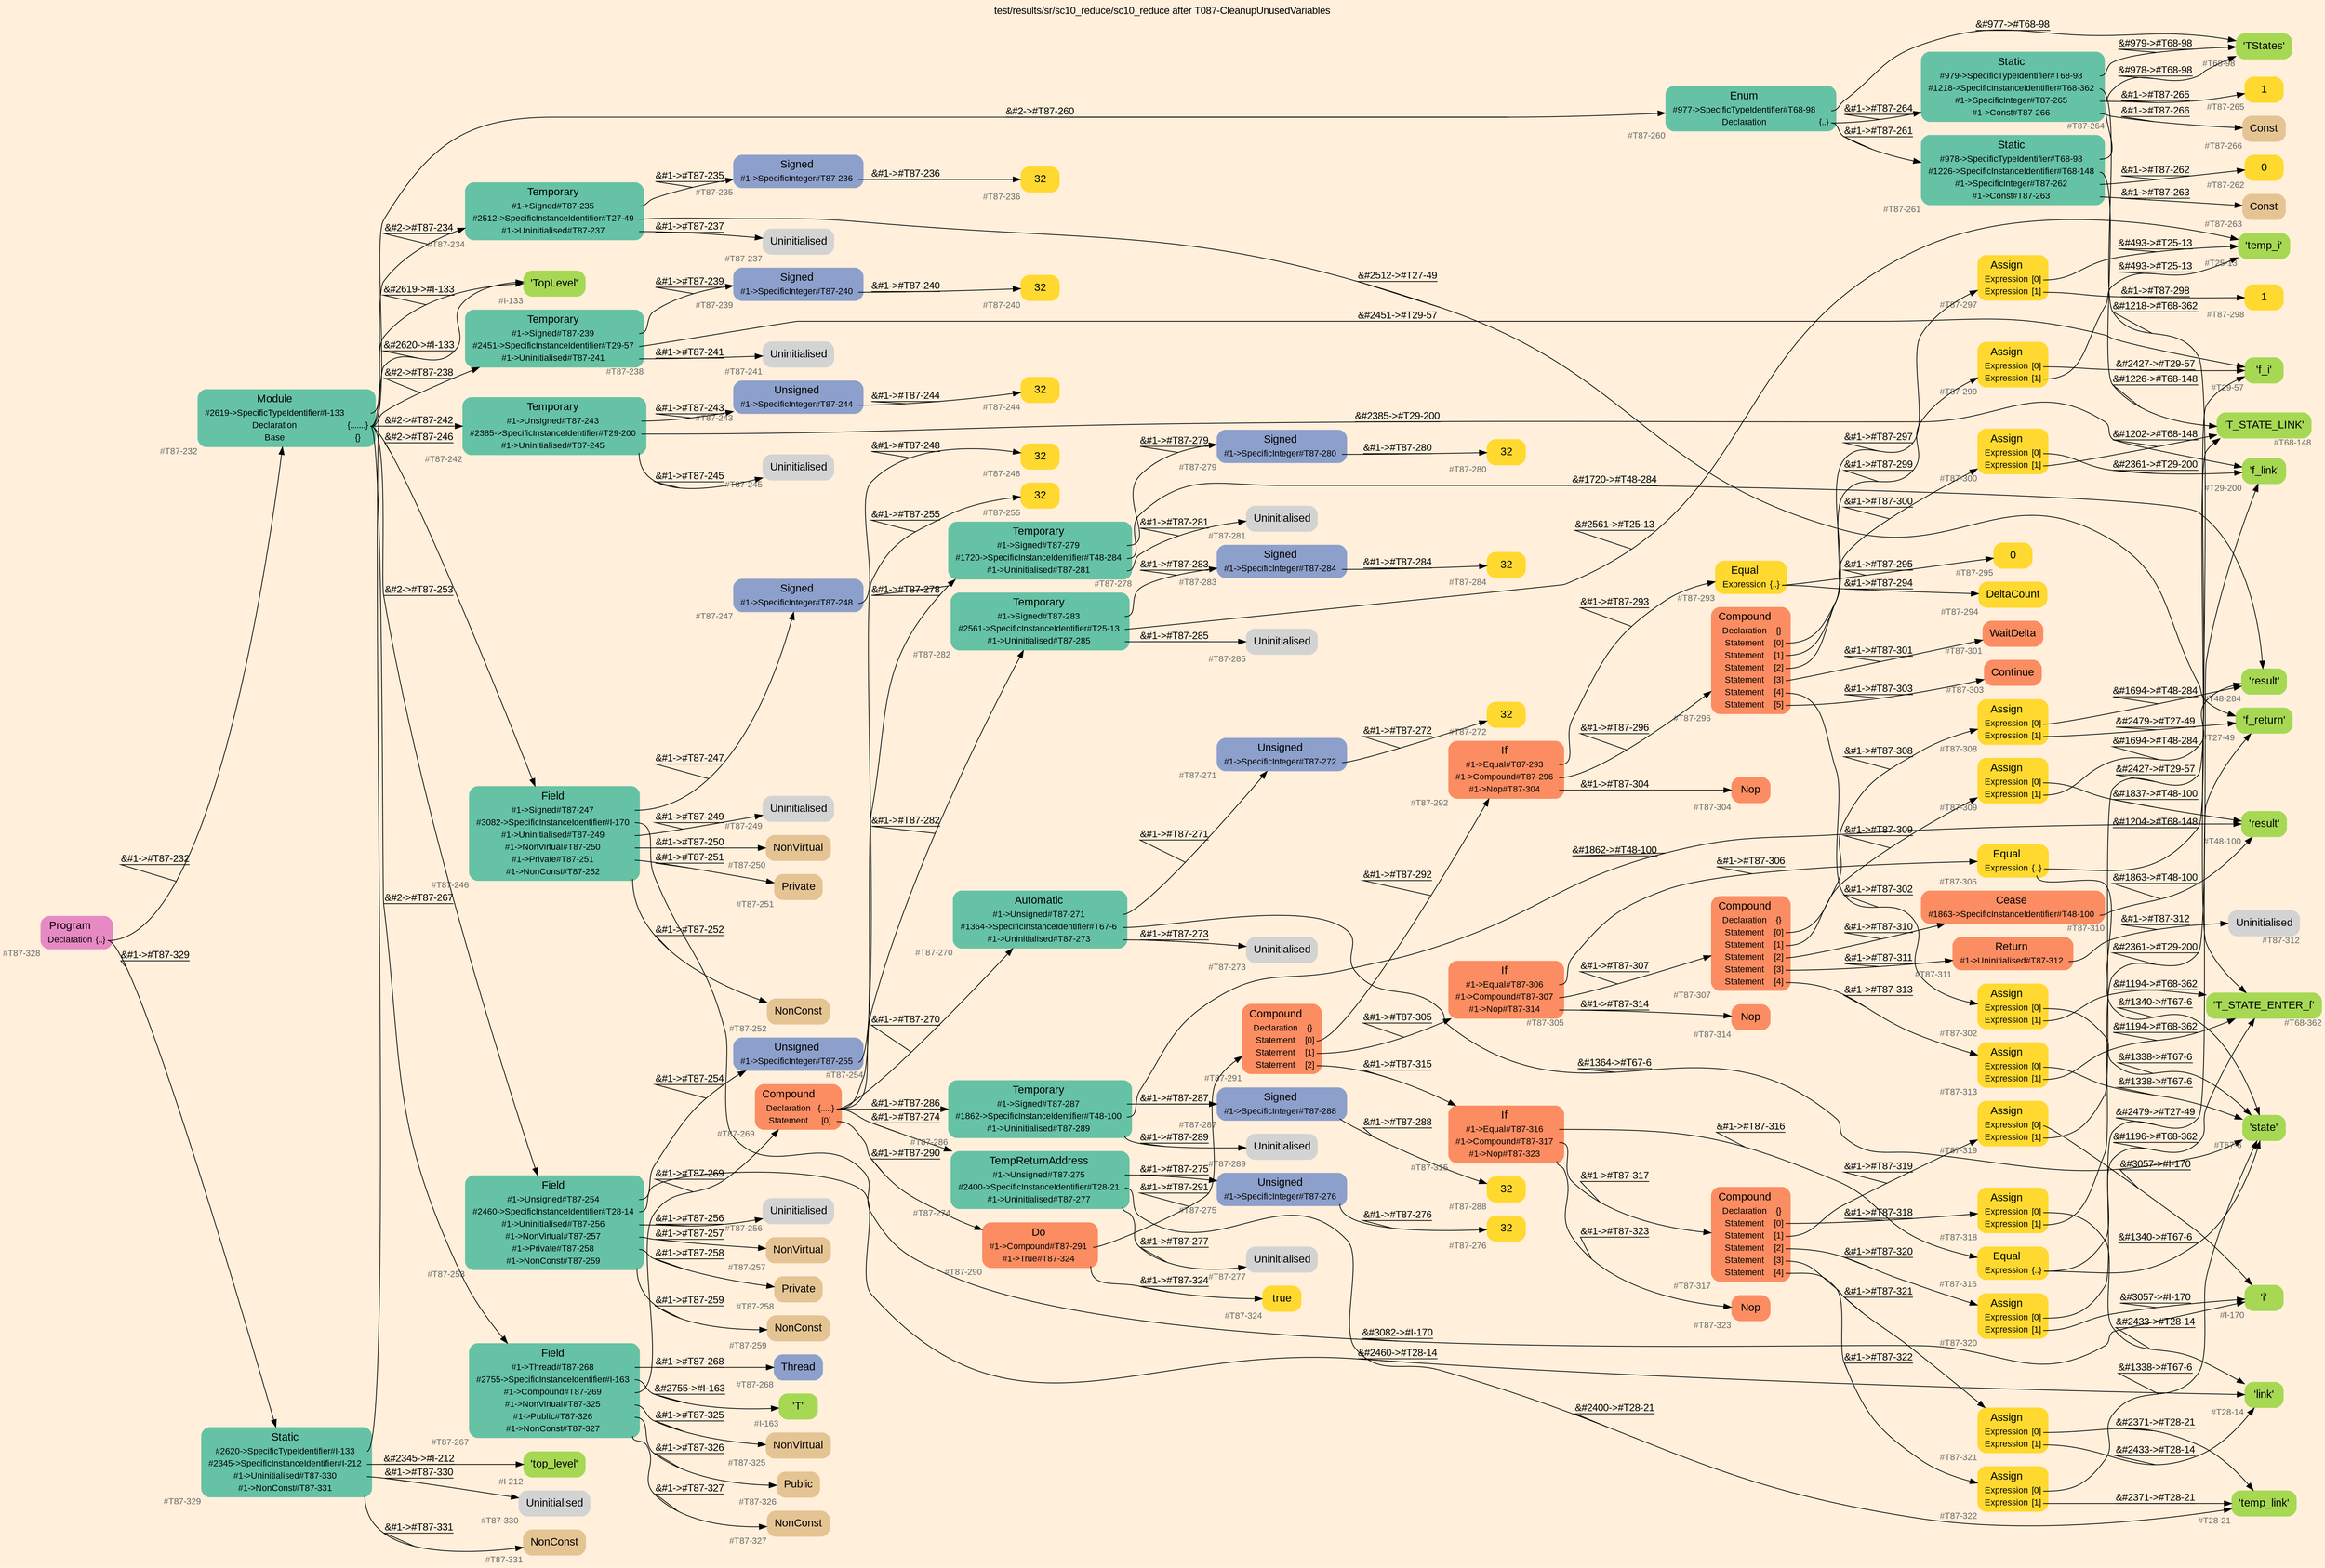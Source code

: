 digraph "test/results/sr/sc10_reduce/sc10_reduce after T087-CleanupUnusedVariables" {
label = "test/results/sr/sc10_reduce/sc10_reduce after T087-CleanupUnusedVariables"
labelloc = t
graph [
    rankdir = "LR"
    ranksep = 0.3
    bgcolor = antiquewhite1
    color = black
    fontcolor = black
    fontname = "Arial"
];
node [
    fontname = "Arial"
];
edge [
    fontname = "Arial"
];

// -------------------- node figure --------------------
// -------- block #T87-328 ----------
"#T87-328" [
    fillcolor = "/set28/4"
    xlabel = "#T87-328"
    fontsize = "12"
    fontcolor = grey40
    shape = "plaintext"
    label = <<TABLE BORDER="0" CELLBORDER="0" CELLSPACING="0">
     <TR><TD><FONT COLOR="black" POINT-SIZE="15">Program</FONT></TD></TR>
     <TR><TD><FONT COLOR="black" POINT-SIZE="12">Declaration</FONT></TD><TD PORT="port0"><FONT COLOR="black" POINT-SIZE="12">{..}</FONT></TD></TR>
    </TABLE>>
    style = "rounded,filled"
];

// -------- block #T87-232 ----------
"#T87-232" [
    fillcolor = "/set28/1"
    xlabel = "#T87-232"
    fontsize = "12"
    fontcolor = grey40
    shape = "plaintext"
    label = <<TABLE BORDER="0" CELLBORDER="0" CELLSPACING="0">
     <TR><TD><FONT COLOR="black" POINT-SIZE="15">Module</FONT></TD></TR>
     <TR><TD><FONT COLOR="black" POINT-SIZE="12">#2619-&gt;SpecificTypeIdentifier#I-133</FONT></TD><TD PORT="port0"></TD></TR>
     <TR><TD><FONT COLOR="black" POINT-SIZE="12">Declaration</FONT></TD><TD PORT="port1"><FONT COLOR="black" POINT-SIZE="12">{.......}</FONT></TD></TR>
     <TR><TD><FONT COLOR="black" POINT-SIZE="12">Base</FONT></TD><TD PORT="port2"><FONT COLOR="black" POINT-SIZE="12">{}</FONT></TD></TR>
    </TABLE>>
    style = "rounded,filled"
];

// -------- block #I-133 ----------
"#I-133" [
    fillcolor = "/set28/5"
    xlabel = "#I-133"
    fontsize = "12"
    fontcolor = grey40
    shape = "plaintext"
    label = <<TABLE BORDER="0" CELLBORDER="0" CELLSPACING="0">
     <TR><TD><FONT COLOR="black" POINT-SIZE="15">'TopLevel'</FONT></TD></TR>
    </TABLE>>
    style = "rounded,filled"
];

// -------- block #T87-234 ----------
"#T87-234" [
    fillcolor = "/set28/1"
    xlabel = "#T87-234"
    fontsize = "12"
    fontcolor = grey40
    shape = "plaintext"
    label = <<TABLE BORDER="0" CELLBORDER="0" CELLSPACING="0">
     <TR><TD><FONT COLOR="black" POINT-SIZE="15">Temporary</FONT></TD></TR>
     <TR><TD><FONT COLOR="black" POINT-SIZE="12">#1-&gt;Signed#T87-235</FONT></TD><TD PORT="port0"></TD></TR>
     <TR><TD><FONT COLOR="black" POINT-SIZE="12">#2512-&gt;SpecificInstanceIdentifier#T27-49</FONT></TD><TD PORT="port1"></TD></TR>
     <TR><TD><FONT COLOR="black" POINT-SIZE="12">#1-&gt;Uninitialised#T87-237</FONT></TD><TD PORT="port2"></TD></TR>
    </TABLE>>
    style = "rounded,filled"
];

// -------- block #T87-235 ----------
"#T87-235" [
    fillcolor = "/set28/3"
    xlabel = "#T87-235"
    fontsize = "12"
    fontcolor = grey40
    shape = "plaintext"
    label = <<TABLE BORDER="0" CELLBORDER="0" CELLSPACING="0">
     <TR><TD><FONT COLOR="black" POINT-SIZE="15">Signed</FONT></TD></TR>
     <TR><TD><FONT COLOR="black" POINT-SIZE="12">#1-&gt;SpecificInteger#T87-236</FONT></TD><TD PORT="port0"></TD></TR>
    </TABLE>>
    style = "rounded,filled"
];

// -------- block #T87-236 ----------
"#T87-236" [
    fillcolor = "/set28/6"
    xlabel = "#T87-236"
    fontsize = "12"
    fontcolor = grey40
    shape = "plaintext"
    label = <<TABLE BORDER="0" CELLBORDER="0" CELLSPACING="0">
     <TR><TD><FONT COLOR="black" POINT-SIZE="15">32</FONT></TD></TR>
    </TABLE>>
    style = "rounded,filled"
];

// -------- block #T27-49 ----------
"#T27-49" [
    fillcolor = "/set28/5"
    xlabel = "#T27-49"
    fontsize = "12"
    fontcolor = grey40
    shape = "plaintext"
    label = <<TABLE BORDER="0" CELLBORDER="0" CELLSPACING="0">
     <TR><TD><FONT COLOR="black" POINT-SIZE="15">'f_return'</FONT></TD></TR>
    </TABLE>>
    style = "rounded,filled"
];

// -------- block #T87-237 ----------
"#T87-237" [
    xlabel = "#T87-237"
    fontsize = "12"
    fontcolor = grey40
    shape = "plaintext"
    label = <<TABLE BORDER="0" CELLBORDER="0" CELLSPACING="0">
     <TR><TD><FONT COLOR="black" POINT-SIZE="15">Uninitialised</FONT></TD></TR>
    </TABLE>>
    style = "rounded,filled"
];

// -------- block #T87-238 ----------
"#T87-238" [
    fillcolor = "/set28/1"
    xlabel = "#T87-238"
    fontsize = "12"
    fontcolor = grey40
    shape = "plaintext"
    label = <<TABLE BORDER="0" CELLBORDER="0" CELLSPACING="0">
     <TR><TD><FONT COLOR="black" POINT-SIZE="15">Temporary</FONT></TD></TR>
     <TR><TD><FONT COLOR="black" POINT-SIZE="12">#1-&gt;Signed#T87-239</FONT></TD><TD PORT="port0"></TD></TR>
     <TR><TD><FONT COLOR="black" POINT-SIZE="12">#2451-&gt;SpecificInstanceIdentifier#T29-57</FONT></TD><TD PORT="port1"></TD></TR>
     <TR><TD><FONT COLOR="black" POINT-SIZE="12">#1-&gt;Uninitialised#T87-241</FONT></TD><TD PORT="port2"></TD></TR>
    </TABLE>>
    style = "rounded,filled"
];

// -------- block #T87-239 ----------
"#T87-239" [
    fillcolor = "/set28/3"
    xlabel = "#T87-239"
    fontsize = "12"
    fontcolor = grey40
    shape = "plaintext"
    label = <<TABLE BORDER="0" CELLBORDER="0" CELLSPACING="0">
     <TR><TD><FONT COLOR="black" POINT-SIZE="15">Signed</FONT></TD></TR>
     <TR><TD><FONT COLOR="black" POINT-SIZE="12">#1-&gt;SpecificInteger#T87-240</FONT></TD><TD PORT="port0"></TD></TR>
    </TABLE>>
    style = "rounded,filled"
];

// -------- block #T87-240 ----------
"#T87-240" [
    fillcolor = "/set28/6"
    xlabel = "#T87-240"
    fontsize = "12"
    fontcolor = grey40
    shape = "plaintext"
    label = <<TABLE BORDER="0" CELLBORDER="0" CELLSPACING="0">
     <TR><TD><FONT COLOR="black" POINT-SIZE="15">32</FONT></TD></TR>
    </TABLE>>
    style = "rounded,filled"
];

// -------- block #T29-57 ----------
"#T29-57" [
    fillcolor = "/set28/5"
    xlabel = "#T29-57"
    fontsize = "12"
    fontcolor = grey40
    shape = "plaintext"
    label = <<TABLE BORDER="0" CELLBORDER="0" CELLSPACING="0">
     <TR><TD><FONT COLOR="black" POINT-SIZE="15">'f_i'</FONT></TD></TR>
    </TABLE>>
    style = "rounded,filled"
];

// -------- block #T87-241 ----------
"#T87-241" [
    xlabel = "#T87-241"
    fontsize = "12"
    fontcolor = grey40
    shape = "plaintext"
    label = <<TABLE BORDER="0" CELLBORDER="0" CELLSPACING="0">
     <TR><TD><FONT COLOR="black" POINT-SIZE="15">Uninitialised</FONT></TD></TR>
    </TABLE>>
    style = "rounded,filled"
];

// -------- block #T87-242 ----------
"#T87-242" [
    fillcolor = "/set28/1"
    xlabel = "#T87-242"
    fontsize = "12"
    fontcolor = grey40
    shape = "plaintext"
    label = <<TABLE BORDER="0" CELLBORDER="0" CELLSPACING="0">
     <TR><TD><FONT COLOR="black" POINT-SIZE="15">Temporary</FONT></TD></TR>
     <TR><TD><FONT COLOR="black" POINT-SIZE="12">#1-&gt;Unsigned#T87-243</FONT></TD><TD PORT="port0"></TD></TR>
     <TR><TD><FONT COLOR="black" POINT-SIZE="12">#2385-&gt;SpecificInstanceIdentifier#T29-200</FONT></TD><TD PORT="port1"></TD></TR>
     <TR><TD><FONT COLOR="black" POINT-SIZE="12">#1-&gt;Uninitialised#T87-245</FONT></TD><TD PORT="port2"></TD></TR>
    </TABLE>>
    style = "rounded,filled"
];

// -------- block #T87-243 ----------
"#T87-243" [
    fillcolor = "/set28/3"
    xlabel = "#T87-243"
    fontsize = "12"
    fontcolor = grey40
    shape = "plaintext"
    label = <<TABLE BORDER="0" CELLBORDER="0" CELLSPACING="0">
     <TR><TD><FONT COLOR="black" POINT-SIZE="15">Unsigned</FONT></TD></TR>
     <TR><TD><FONT COLOR="black" POINT-SIZE="12">#1-&gt;SpecificInteger#T87-244</FONT></TD><TD PORT="port0"></TD></TR>
    </TABLE>>
    style = "rounded,filled"
];

// -------- block #T87-244 ----------
"#T87-244" [
    fillcolor = "/set28/6"
    xlabel = "#T87-244"
    fontsize = "12"
    fontcolor = grey40
    shape = "plaintext"
    label = <<TABLE BORDER="0" CELLBORDER="0" CELLSPACING="0">
     <TR><TD><FONT COLOR="black" POINT-SIZE="15">32</FONT></TD></TR>
    </TABLE>>
    style = "rounded,filled"
];

// -------- block #T29-200 ----------
"#T29-200" [
    fillcolor = "/set28/5"
    xlabel = "#T29-200"
    fontsize = "12"
    fontcolor = grey40
    shape = "plaintext"
    label = <<TABLE BORDER="0" CELLBORDER="0" CELLSPACING="0">
     <TR><TD><FONT COLOR="black" POINT-SIZE="15">'f_link'</FONT></TD></TR>
    </TABLE>>
    style = "rounded,filled"
];

// -------- block #T87-245 ----------
"#T87-245" [
    xlabel = "#T87-245"
    fontsize = "12"
    fontcolor = grey40
    shape = "plaintext"
    label = <<TABLE BORDER="0" CELLBORDER="0" CELLSPACING="0">
     <TR><TD><FONT COLOR="black" POINT-SIZE="15">Uninitialised</FONT></TD></TR>
    </TABLE>>
    style = "rounded,filled"
];

// -------- block #T87-246 ----------
"#T87-246" [
    fillcolor = "/set28/1"
    xlabel = "#T87-246"
    fontsize = "12"
    fontcolor = grey40
    shape = "plaintext"
    label = <<TABLE BORDER="0" CELLBORDER="0" CELLSPACING="0">
     <TR><TD><FONT COLOR="black" POINT-SIZE="15">Field</FONT></TD></TR>
     <TR><TD><FONT COLOR="black" POINT-SIZE="12">#1-&gt;Signed#T87-247</FONT></TD><TD PORT="port0"></TD></TR>
     <TR><TD><FONT COLOR="black" POINT-SIZE="12">#3082-&gt;SpecificInstanceIdentifier#I-170</FONT></TD><TD PORT="port1"></TD></TR>
     <TR><TD><FONT COLOR="black" POINT-SIZE="12">#1-&gt;Uninitialised#T87-249</FONT></TD><TD PORT="port2"></TD></TR>
     <TR><TD><FONT COLOR="black" POINT-SIZE="12">#1-&gt;NonVirtual#T87-250</FONT></TD><TD PORT="port3"></TD></TR>
     <TR><TD><FONT COLOR="black" POINT-SIZE="12">#1-&gt;Private#T87-251</FONT></TD><TD PORT="port4"></TD></TR>
     <TR><TD><FONT COLOR="black" POINT-SIZE="12">#1-&gt;NonConst#T87-252</FONT></TD><TD PORT="port5"></TD></TR>
    </TABLE>>
    style = "rounded,filled"
];

// -------- block #T87-247 ----------
"#T87-247" [
    fillcolor = "/set28/3"
    xlabel = "#T87-247"
    fontsize = "12"
    fontcolor = grey40
    shape = "plaintext"
    label = <<TABLE BORDER="0" CELLBORDER="0" CELLSPACING="0">
     <TR><TD><FONT COLOR="black" POINT-SIZE="15">Signed</FONT></TD></TR>
     <TR><TD><FONT COLOR="black" POINT-SIZE="12">#1-&gt;SpecificInteger#T87-248</FONT></TD><TD PORT="port0"></TD></TR>
    </TABLE>>
    style = "rounded,filled"
];

// -------- block #T87-248 ----------
"#T87-248" [
    fillcolor = "/set28/6"
    xlabel = "#T87-248"
    fontsize = "12"
    fontcolor = grey40
    shape = "plaintext"
    label = <<TABLE BORDER="0" CELLBORDER="0" CELLSPACING="0">
     <TR><TD><FONT COLOR="black" POINT-SIZE="15">32</FONT></TD></TR>
    </TABLE>>
    style = "rounded,filled"
];

// -------- block #I-170 ----------
"#I-170" [
    fillcolor = "/set28/5"
    xlabel = "#I-170"
    fontsize = "12"
    fontcolor = grey40
    shape = "plaintext"
    label = <<TABLE BORDER="0" CELLBORDER="0" CELLSPACING="0">
     <TR><TD><FONT COLOR="black" POINT-SIZE="15">'i'</FONT></TD></TR>
    </TABLE>>
    style = "rounded,filled"
];

// -------- block #T87-249 ----------
"#T87-249" [
    xlabel = "#T87-249"
    fontsize = "12"
    fontcolor = grey40
    shape = "plaintext"
    label = <<TABLE BORDER="0" CELLBORDER="0" CELLSPACING="0">
     <TR><TD><FONT COLOR="black" POINT-SIZE="15">Uninitialised</FONT></TD></TR>
    </TABLE>>
    style = "rounded,filled"
];

// -------- block #T87-250 ----------
"#T87-250" [
    fillcolor = "/set28/7"
    xlabel = "#T87-250"
    fontsize = "12"
    fontcolor = grey40
    shape = "plaintext"
    label = <<TABLE BORDER="0" CELLBORDER="0" CELLSPACING="0">
     <TR><TD><FONT COLOR="black" POINT-SIZE="15">NonVirtual</FONT></TD></TR>
    </TABLE>>
    style = "rounded,filled"
];

// -------- block #T87-251 ----------
"#T87-251" [
    fillcolor = "/set28/7"
    xlabel = "#T87-251"
    fontsize = "12"
    fontcolor = grey40
    shape = "plaintext"
    label = <<TABLE BORDER="0" CELLBORDER="0" CELLSPACING="0">
     <TR><TD><FONT COLOR="black" POINT-SIZE="15">Private</FONT></TD></TR>
    </TABLE>>
    style = "rounded,filled"
];

// -------- block #T87-252 ----------
"#T87-252" [
    fillcolor = "/set28/7"
    xlabel = "#T87-252"
    fontsize = "12"
    fontcolor = grey40
    shape = "plaintext"
    label = <<TABLE BORDER="0" CELLBORDER="0" CELLSPACING="0">
     <TR><TD><FONT COLOR="black" POINT-SIZE="15">NonConst</FONT></TD></TR>
    </TABLE>>
    style = "rounded,filled"
];

// -------- block #T87-253 ----------
"#T87-253" [
    fillcolor = "/set28/1"
    xlabel = "#T87-253"
    fontsize = "12"
    fontcolor = grey40
    shape = "plaintext"
    label = <<TABLE BORDER="0" CELLBORDER="0" CELLSPACING="0">
     <TR><TD><FONT COLOR="black" POINT-SIZE="15">Field</FONT></TD></TR>
     <TR><TD><FONT COLOR="black" POINT-SIZE="12">#1-&gt;Unsigned#T87-254</FONT></TD><TD PORT="port0"></TD></TR>
     <TR><TD><FONT COLOR="black" POINT-SIZE="12">#2460-&gt;SpecificInstanceIdentifier#T28-14</FONT></TD><TD PORT="port1"></TD></TR>
     <TR><TD><FONT COLOR="black" POINT-SIZE="12">#1-&gt;Uninitialised#T87-256</FONT></TD><TD PORT="port2"></TD></TR>
     <TR><TD><FONT COLOR="black" POINT-SIZE="12">#1-&gt;NonVirtual#T87-257</FONT></TD><TD PORT="port3"></TD></TR>
     <TR><TD><FONT COLOR="black" POINT-SIZE="12">#1-&gt;Private#T87-258</FONT></TD><TD PORT="port4"></TD></TR>
     <TR><TD><FONT COLOR="black" POINT-SIZE="12">#1-&gt;NonConst#T87-259</FONT></TD><TD PORT="port5"></TD></TR>
    </TABLE>>
    style = "rounded,filled"
];

// -------- block #T87-254 ----------
"#T87-254" [
    fillcolor = "/set28/3"
    xlabel = "#T87-254"
    fontsize = "12"
    fontcolor = grey40
    shape = "plaintext"
    label = <<TABLE BORDER="0" CELLBORDER="0" CELLSPACING="0">
     <TR><TD><FONT COLOR="black" POINT-SIZE="15">Unsigned</FONT></TD></TR>
     <TR><TD><FONT COLOR="black" POINT-SIZE="12">#1-&gt;SpecificInteger#T87-255</FONT></TD><TD PORT="port0"></TD></TR>
    </TABLE>>
    style = "rounded,filled"
];

// -------- block #T87-255 ----------
"#T87-255" [
    fillcolor = "/set28/6"
    xlabel = "#T87-255"
    fontsize = "12"
    fontcolor = grey40
    shape = "plaintext"
    label = <<TABLE BORDER="0" CELLBORDER="0" CELLSPACING="0">
     <TR><TD><FONT COLOR="black" POINT-SIZE="15">32</FONT></TD></TR>
    </TABLE>>
    style = "rounded,filled"
];

// -------- block #T28-14 ----------
"#T28-14" [
    fillcolor = "/set28/5"
    xlabel = "#T28-14"
    fontsize = "12"
    fontcolor = grey40
    shape = "plaintext"
    label = <<TABLE BORDER="0" CELLBORDER="0" CELLSPACING="0">
     <TR><TD><FONT COLOR="black" POINT-SIZE="15">'link'</FONT></TD></TR>
    </TABLE>>
    style = "rounded,filled"
];

// -------- block #T87-256 ----------
"#T87-256" [
    xlabel = "#T87-256"
    fontsize = "12"
    fontcolor = grey40
    shape = "plaintext"
    label = <<TABLE BORDER="0" CELLBORDER="0" CELLSPACING="0">
     <TR><TD><FONT COLOR="black" POINT-SIZE="15">Uninitialised</FONT></TD></TR>
    </TABLE>>
    style = "rounded,filled"
];

// -------- block #T87-257 ----------
"#T87-257" [
    fillcolor = "/set28/7"
    xlabel = "#T87-257"
    fontsize = "12"
    fontcolor = grey40
    shape = "plaintext"
    label = <<TABLE BORDER="0" CELLBORDER="0" CELLSPACING="0">
     <TR><TD><FONT COLOR="black" POINT-SIZE="15">NonVirtual</FONT></TD></TR>
    </TABLE>>
    style = "rounded,filled"
];

// -------- block #T87-258 ----------
"#T87-258" [
    fillcolor = "/set28/7"
    xlabel = "#T87-258"
    fontsize = "12"
    fontcolor = grey40
    shape = "plaintext"
    label = <<TABLE BORDER="0" CELLBORDER="0" CELLSPACING="0">
     <TR><TD><FONT COLOR="black" POINT-SIZE="15">Private</FONT></TD></TR>
    </TABLE>>
    style = "rounded,filled"
];

// -------- block #T87-259 ----------
"#T87-259" [
    fillcolor = "/set28/7"
    xlabel = "#T87-259"
    fontsize = "12"
    fontcolor = grey40
    shape = "plaintext"
    label = <<TABLE BORDER="0" CELLBORDER="0" CELLSPACING="0">
     <TR><TD><FONT COLOR="black" POINT-SIZE="15">NonConst</FONT></TD></TR>
    </TABLE>>
    style = "rounded,filled"
];

// -------- block #T87-260 ----------
"#T87-260" [
    fillcolor = "/set28/1"
    xlabel = "#T87-260"
    fontsize = "12"
    fontcolor = grey40
    shape = "plaintext"
    label = <<TABLE BORDER="0" CELLBORDER="0" CELLSPACING="0">
     <TR><TD><FONT COLOR="black" POINT-SIZE="15">Enum</FONT></TD></TR>
     <TR><TD><FONT COLOR="black" POINT-SIZE="12">#977-&gt;SpecificTypeIdentifier#T68-98</FONT></TD><TD PORT="port0"></TD></TR>
     <TR><TD><FONT COLOR="black" POINT-SIZE="12">Declaration</FONT></TD><TD PORT="port1"><FONT COLOR="black" POINT-SIZE="12">{..}</FONT></TD></TR>
    </TABLE>>
    style = "rounded,filled"
];

// -------- block #T68-98 ----------
"#T68-98" [
    fillcolor = "/set28/5"
    xlabel = "#T68-98"
    fontsize = "12"
    fontcolor = grey40
    shape = "plaintext"
    label = <<TABLE BORDER="0" CELLBORDER="0" CELLSPACING="0">
     <TR><TD><FONT COLOR="black" POINT-SIZE="15">'TStates'</FONT></TD></TR>
    </TABLE>>
    style = "rounded,filled"
];

// -------- block #T87-261 ----------
"#T87-261" [
    fillcolor = "/set28/1"
    xlabel = "#T87-261"
    fontsize = "12"
    fontcolor = grey40
    shape = "plaintext"
    label = <<TABLE BORDER="0" CELLBORDER="0" CELLSPACING="0">
     <TR><TD><FONT COLOR="black" POINT-SIZE="15">Static</FONT></TD></TR>
     <TR><TD><FONT COLOR="black" POINT-SIZE="12">#978-&gt;SpecificTypeIdentifier#T68-98</FONT></TD><TD PORT="port0"></TD></TR>
     <TR><TD><FONT COLOR="black" POINT-SIZE="12">#1226-&gt;SpecificInstanceIdentifier#T68-148</FONT></TD><TD PORT="port1"></TD></TR>
     <TR><TD><FONT COLOR="black" POINT-SIZE="12">#1-&gt;SpecificInteger#T87-262</FONT></TD><TD PORT="port2"></TD></TR>
     <TR><TD><FONT COLOR="black" POINT-SIZE="12">#1-&gt;Const#T87-263</FONT></TD><TD PORT="port3"></TD></TR>
    </TABLE>>
    style = "rounded,filled"
];

// -------- block #T68-148 ----------
"#T68-148" [
    fillcolor = "/set28/5"
    xlabel = "#T68-148"
    fontsize = "12"
    fontcolor = grey40
    shape = "plaintext"
    label = <<TABLE BORDER="0" CELLBORDER="0" CELLSPACING="0">
     <TR><TD><FONT COLOR="black" POINT-SIZE="15">'T_STATE_LINK'</FONT></TD></TR>
    </TABLE>>
    style = "rounded,filled"
];

// -------- block #T87-262 ----------
"#T87-262" [
    fillcolor = "/set28/6"
    xlabel = "#T87-262"
    fontsize = "12"
    fontcolor = grey40
    shape = "plaintext"
    label = <<TABLE BORDER="0" CELLBORDER="0" CELLSPACING="0">
     <TR><TD><FONT COLOR="black" POINT-SIZE="15">0</FONT></TD></TR>
    </TABLE>>
    style = "rounded,filled"
];

// -------- block #T87-263 ----------
"#T87-263" [
    fillcolor = "/set28/7"
    xlabel = "#T87-263"
    fontsize = "12"
    fontcolor = grey40
    shape = "plaintext"
    label = <<TABLE BORDER="0" CELLBORDER="0" CELLSPACING="0">
     <TR><TD><FONT COLOR="black" POINT-SIZE="15">Const</FONT></TD></TR>
    </TABLE>>
    style = "rounded,filled"
];

// -------- block #T87-264 ----------
"#T87-264" [
    fillcolor = "/set28/1"
    xlabel = "#T87-264"
    fontsize = "12"
    fontcolor = grey40
    shape = "plaintext"
    label = <<TABLE BORDER="0" CELLBORDER="0" CELLSPACING="0">
     <TR><TD><FONT COLOR="black" POINT-SIZE="15">Static</FONT></TD></TR>
     <TR><TD><FONT COLOR="black" POINT-SIZE="12">#979-&gt;SpecificTypeIdentifier#T68-98</FONT></TD><TD PORT="port0"></TD></TR>
     <TR><TD><FONT COLOR="black" POINT-SIZE="12">#1218-&gt;SpecificInstanceIdentifier#T68-362</FONT></TD><TD PORT="port1"></TD></TR>
     <TR><TD><FONT COLOR="black" POINT-SIZE="12">#1-&gt;SpecificInteger#T87-265</FONT></TD><TD PORT="port2"></TD></TR>
     <TR><TD><FONT COLOR="black" POINT-SIZE="12">#1-&gt;Const#T87-266</FONT></TD><TD PORT="port3"></TD></TR>
    </TABLE>>
    style = "rounded,filled"
];

// -------- block #T68-362 ----------
"#T68-362" [
    fillcolor = "/set28/5"
    xlabel = "#T68-362"
    fontsize = "12"
    fontcolor = grey40
    shape = "plaintext"
    label = <<TABLE BORDER="0" CELLBORDER="0" CELLSPACING="0">
     <TR><TD><FONT COLOR="black" POINT-SIZE="15">'T_STATE_ENTER_f'</FONT></TD></TR>
    </TABLE>>
    style = "rounded,filled"
];

// -------- block #T87-265 ----------
"#T87-265" [
    fillcolor = "/set28/6"
    xlabel = "#T87-265"
    fontsize = "12"
    fontcolor = grey40
    shape = "plaintext"
    label = <<TABLE BORDER="0" CELLBORDER="0" CELLSPACING="0">
     <TR><TD><FONT COLOR="black" POINT-SIZE="15">1</FONT></TD></TR>
    </TABLE>>
    style = "rounded,filled"
];

// -------- block #T87-266 ----------
"#T87-266" [
    fillcolor = "/set28/7"
    xlabel = "#T87-266"
    fontsize = "12"
    fontcolor = grey40
    shape = "plaintext"
    label = <<TABLE BORDER="0" CELLBORDER="0" CELLSPACING="0">
     <TR><TD><FONT COLOR="black" POINT-SIZE="15">Const</FONT></TD></TR>
    </TABLE>>
    style = "rounded,filled"
];

// -------- block #T87-267 ----------
"#T87-267" [
    fillcolor = "/set28/1"
    xlabel = "#T87-267"
    fontsize = "12"
    fontcolor = grey40
    shape = "plaintext"
    label = <<TABLE BORDER="0" CELLBORDER="0" CELLSPACING="0">
     <TR><TD><FONT COLOR="black" POINT-SIZE="15">Field</FONT></TD></TR>
     <TR><TD><FONT COLOR="black" POINT-SIZE="12">#1-&gt;Thread#T87-268</FONT></TD><TD PORT="port0"></TD></TR>
     <TR><TD><FONT COLOR="black" POINT-SIZE="12">#2755-&gt;SpecificInstanceIdentifier#I-163</FONT></TD><TD PORT="port1"></TD></TR>
     <TR><TD><FONT COLOR="black" POINT-SIZE="12">#1-&gt;Compound#T87-269</FONT></TD><TD PORT="port2"></TD></TR>
     <TR><TD><FONT COLOR="black" POINT-SIZE="12">#1-&gt;NonVirtual#T87-325</FONT></TD><TD PORT="port3"></TD></TR>
     <TR><TD><FONT COLOR="black" POINT-SIZE="12">#1-&gt;Public#T87-326</FONT></TD><TD PORT="port4"></TD></TR>
     <TR><TD><FONT COLOR="black" POINT-SIZE="12">#1-&gt;NonConst#T87-327</FONT></TD><TD PORT="port5"></TD></TR>
    </TABLE>>
    style = "rounded,filled"
];

// -------- block #T87-268 ----------
"#T87-268" [
    fillcolor = "/set28/3"
    xlabel = "#T87-268"
    fontsize = "12"
    fontcolor = grey40
    shape = "plaintext"
    label = <<TABLE BORDER="0" CELLBORDER="0" CELLSPACING="0">
     <TR><TD><FONT COLOR="black" POINT-SIZE="15">Thread</FONT></TD></TR>
    </TABLE>>
    style = "rounded,filled"
];

// -------- block #I-163 ----------
"#I-163" [
    fillcolor = "/set28/5"
    xlabel = "#I-163"
    fontsize = "12"
    fontcolor = grey40
    shape = "plaintext"
    label = <<TABLE BORDER="0" CELLBORDER="0" CELLSPACING="0">
     <TR><TD><FONT COLOR="black" POINT-SIZE="15">'T'</FONT></TD></TR>
    </TABLE>>
    style = "rounded,filled"
];

// -------- block #T87-269 ----------
"#T87-269" [
    fillcolor = "/set28/2"
    xlabel = "#T87-269"
    fontsize = "12"
    fontcolor = grey40
    shape = "plaintext"
    label = <<TABLE BORDER="0" CELLBORDER="0" CELLSPACING="0">
     <TR><TD><FONT COLOR="black" POINT-SIZE="15">Compound</FONT></TD></TR>
     <TR><TD><FONT COLOR="black" POINT-SIZE="12">Declaration</FONT></TD><TD PORT="port0"><FONT COLOR="black" POINT-SIZE="12">{.....}</FONT></TD></TR>
     <TR><TD><FONT COLOR="black" POINT-SIZE="12">Statement</FONT></TD><TD PORT="port1"><FONT COLOR="black" POINT-SIZE="12">[0]</FONT></TD></TR>
    </TABLE>>
    style = "rounded,filled"
];

// -------- block #T87-270 ----------
"#T87-270" [
    fillcolor = "/set28/1"
    xlabel = "#T87-270"
    fontsize = "12"
    fontcolor = grey40
    shape = "plaintext"
    label = <<TABLE BORDER="0" CELLBORDER="0" CELLSPACING="0">
     <TR><TD><FONT COLOR="black" POINT-SIZE="15">Automatic</FONT></TD></TR>
     <TR><TD><FONT COLOR="black" POINT-SIZE="12">#1-&gt;Unsigned#T87-271</FONT></TD><TD PORT="port0"></TD></TR>
     <TR><TD><FONT COLOR="black" POINT-SIZE="12">#1364-&gt;SpecificInstanceIdentifier#T67-6</FONT></TD><TD PORT="port1"></TD></TR>
     <TR><TD><FONT COLOR="black" POINT-SIZE="12">#1-&gt;Uninitialised#T87-273</FONT></TD><TD PORT="port2"></TD></TR>
    </TABLE>>
    style = "rounded,filled"
];

// -------- block #T87-271 ----------
"#T87-271" [
    fillcolor = "/set28/3"
    xlabel = "#T87-271"
    fontsize = "12"
    fontcolor = grey40
    shape = "plaintext"
    label = <<TABLE BORDER="0" CELLBORDER="0" CELLSPACING="0">
     <TR><TD><FONT COLOR="black" POINT-SIZE="15">Unsigned</FONT></TD></TR>
     <TR><TD><FONT COLOR="black" POINT-SIZE="12">#1-&gt;SpecificInteger#T87-272</FONT></TD><TD PORT="port0"></TD></TR>
    </TABLE>>
    style = "rounded,filled"
];

// -------- block #T87-272 ----------
"#T87-272" [
    fillcolor = "/set28/6"
    xlabel = "#T87-272"
    fontsize = "12"
    fontcolor = grey40
    shape = "plaintext"
    label = <<TABLE BORDER="0" CELLBORDER="0" CELLSPACING="0">
     <TR><TD><FONT COLOR="black" POINT-SIZE="15">32</FONT></TD></TR>
    </TABLE>>
    style = "rounded,filled"
];

// -------- block #T67-6 ----------
"#T67-6" [
    fillcolor = "/set28/5"
    xlabel = "#T67-6"
    fontsize = "12"
    fontcolor = grey40
    shape = "plaintext"
    label = <<TABLE BORDER="0" CELLBORDER="0" CELLSPACING="0">
     <TR><TD><FONT COLOR="black" POINT-SIZE="15">'state'</FONT></TD></TR>
    </TABLE>>
    style = "rounded,filled"
];

// -------- block #T87-273 ----------
"#T87-273" [
    xlabel = "#T87-273"
    fontsize = "12"
    fontcolor = grey40
    shape = "plaintext"
    label = <<TABLE BORDER="0" CELLBORDER="0" CELLSPACING="0">
     <TR><TD><FONT COLOR="black" POINT-SIZE="15">Uninitialised</FONT></TD></TR>
    </TABLE>>
    style = "rounded,filled"
];

// -------- block #T87-274 ----------
"#T87-274" [
    fillcolor = "/set28/1"
    xlabel = "#T87-274"
    fontsize = "12"
    fontcolor = grey40
    shape = "plaintext"
    label = <<TABLE BORDER="0" CELLBORDER="0" CELLSPACING="0">
     <TR><TD><FONT COLOR="black" POINT-SIZE="15">TempReturnAddress</FONT></TD></TR>
     <TR><TD><FONT COLOR="black" POINT-SIZE="12">#1-&gt;Unsigned#T87-275</FONT></TD><TD PORT="port0"></TD></TR>
     <TR><TD><FONT COLOR="black" POINT-SIZE="12">#2400-&gt;SpecificInstanceIdentifier#T28-21</FONT></TD><TD PORT="port1"></TD></TR>
     <TR><TD><FONT COLOR="black" POINT-SIZE="12">#1-&gt;Uninitialised#T87-277</FONT></TD><TD PORT="port2"></TD></TR>
    </TABLE>>
    style = "rounded,filled"
];

// -------- block #T87-275 ----------
"#T87-275" [
    fillcolor = "/set28/3"
    xlabel = "#T87-275"
    fontsize = "12"
    fontcolor = grey40
    shape = "plaintext"
    label = <<TABLE BORDER="0" CELLBORDER="0" CELLSPACING="0">
     <TR><TD><FONT COLOR="black" POINT-SIZE="15">Unsigned</FONT></TD></TR>
     <TR><TD><FONT COLOR="black" POINT-SIZE="12">#1-&gt;SpecificInteger#T87-276</FONT></TD><TD PORT="port0"></TD></TR>
    </TABLE>>
    style = "rounded,filled"
];

// -------- block #T87-276 ----------
"#T87-276" [
    fillcolor = "/set28/6"
    xlabel = "#T87-276"
    fontsize = "12"
    fontcolor = grey40
    shape = "plaintext"
    label = <<TABLE BORDER="0" CELLBORDER="0" CELLSPACING="0">
     <TR><TD><FONT COLOR="black" POINT-SIZE="15">32</FONT></TD></TR>
    </TABLE>>
    style = "rounded,filled"
];

// -------- block #T28-21 ----------
"#T28-21" [
    fillcolor = "/set28/5"
    xlabel = "#T28-21"
    fontsize = "12"
    fontcolor = grey40
    shape = "plaintext"
    label = <<TABLE BORDER="0" CELLBORDER="0" CELLSPACING="0">
     <TR><TD><FONT COLOR="black" POINT-SIZE="15">'temp_link'</FONT></TD></TR>
    </TABLE>>
    style = "rounded,filled"
];

// -------- block #T87-277 ----------
"#T87-277" [
    xlabel = "#T87-277"
    fontsize = "12"
    fontcolor = grey40
    shape = "plaintext"
    label = <<TABLE BORDER="0" CELLBORDER="0" CELLSPACING="0">
     <TR><TD><FONT COLOR="black" POINT-SIZE="15">Uninitialised</FONT></TD></TR>
    </TABLE>>
    style = "rounded,filled"
];

// -------- block #T87-278 ----------
"#T87-278" [
    fillcolor = "/set28/1"
    xlabel = "#T87-278"
    fontsize = "12"
    fontcolor = grey40
    shape = "plaintext"
    label = <<TABLE BORDER="0" CELLBORDER="0" CELLSPACING="0">
     <TR><TD><FONT COLOR="black" POINT-SIZE="15">Temporary</FONT></TD></TR>
     <TR><TD><FONT COLOR="black" POINT-SIZE="12">#1-&gt;Signed#T87-279</FONT></TD><TD PORT="port0"></TD></TR>
     <TR><TD><FONT COLOR="black" POINT-SIZE="12">#1720-&gt;SpecificInstanceIdentifier#T48-284</FONT></TD><TD PORT="port1"></TD></TR>
     <TR><TD><FONT COLOR="black" POINT-SIZE="12">#1-&gt;Uninitialised#T87-281</FONT></TD><TD PORT="port2"></TD></TR>
    </TABLE>>
    style = "rounded,filled"
];

// -------- block #T87-279 ----------
"#T87-279" [
    fillcolor = "/set28/3"
    xlabel = "#T87-279"
    fontsize = "12"
    fontcolor = grey40
    shape = "plaintext"
    label = <<TABLE BORDER="0" CELLBORDER="0" CELLSPACING="0">
     <TR><TD><FONT COLOR="black" POINT-SIZE="15">Signed</FONT></TD></TR>
     <TR><TD><FONT COLOR="black" POINT-SIZE="12">#1-&gt;SpecificInteger#T87-280</FONT></TD><TD PORT="port0"></TD></TR>
    </TABLE>>
    style = "rounded,filled"
];

// -------- block #T87-280 ----------
"#T87-280" [
    fillcolor = "/set28/6"
    xlabel = "#T87-280"
    fontsize = "12"
    fontcolor = grey40
    shape = "plaintext"
    label = <<TABLE BORDER="0" CELLBORDER="0" CELLSPACING="0">
     <TR><TD><FONT COLOR="black" POINT-SIZE="15">32</FONT></TD></TR>
    </TABLE>>
    style = "rounded,filled"
];

// -------- block #T48-284 ----------
"#T48-284" [
    fillcolor = "/set28/5"
    xlabel = "#T48-284"
    fontsize = "12"
    fontcolor = grey40
    shape = "plaintext"
    label = <<TABLE BORDER="0" CELLBORDER="0" CELLSPACING="0">
     <TR><TD><FONT COLOR="black" POINT-SIZE="15">'result'</FONT></TD></TR>
    </TABLE>>
    style = "rounded,filled"
];

// -------- block #T87-281 ----------
"#T87-281" [
    xlabel = "#T87-281"
    fontsize = "12"
    fontcolor = grey40
    shape = "plaintext"
    label = <<TABLE BORDER="0" CELLBORDER="0" CELLSPACING="0">
     <TR><TD><FONT COLOR="black" POINT-SIZE="15">Uninitialised</FONT></TD></TR>
    </TABLE>>
    style = "rounded,filled"
];

// -------- block #T87-282 ----------
"#T87-282" [
    fillcolor = "/set28/1"
    xlabel = "#T87-282"
    fontsize = "12"
    fontcolor = grey40
    shape = "plaintext"
    label = <<TABLE BORDER="0" CELLBORDER="0" CELLSPACING="0">
     <TR><TD><FONT COLOR="black" POINT-SIZE="15">Temporary</FONT></TD></TR>
     <TR><TD><FONT COLOR="black" POINT-SIZE="12">#1-&gt;Signed#T87-283</FONT></TD><TD PORT="port0"></TD></TR>
     <TR><TD><FONT COLOR="black" POINT-SIZE="12">#2561-&gt;SpecificInstanceIdentifier#T25-13</FONT></TD><TD PORT="port1"></TD></TR>
     <TR><TD><FONT COLOR="black" POINT-SIZE="12">#1-&gt;Uninitialised#T87-285</FONT></TD><TD PORT="port2"></TD></TR>
    </TABLE>>
    style = "rounded,filled"
];

// -------- block #T87-283 ----------
"#T87-283" [
    fillcolor = "/set28/3"
    xlabel = "#T87-283"
    fontsize = "12"
    fontcolor = grey40
    shape = "plaintext"
    label = <<TABLE BORDER="0" CELLBORDER="0" CELLSPACING="0">
     <TR><TD><FONT COLOR="black" POINT-SIZE="15">Signed</FONT></TD></TR>
     <TR><TD><FONT COLOR="black" POINT-SIZE="12">#1-&gt;SpecificInteger#T87-284</FONT></TD><TD PORT="port0"></TD></TR>
    </TABLE>>
    style = "rounded,filled"
];

// -------- block #T87-284 ----------
"#T87-284" [
    fillcolor = "/set28/6"
    xlabel = "#T87-284"
    fontsize = "12"
    fontcolor = grey40
    shape = "plaintext"
    label = <<TABLE BORDER="0" CELLBORDER="0" CELLSPACING="0">
     <TR><TD><FONT COLOR="black" POINT-SIZE="15">32</FONT></TD></TR>
    </TABLE>>
    style = "rounded,filled"
];

// -------- block #T25-13 ----------
"#T25-13" [
    fillcolor = "/set28/5"
    xlabel = "#T25-13"
    fontsize = "12"
    fontcolor = grey40
    shape = "plaintext"
    label = <<TABLE BORDER="0" CELLBORDER="0" CELLSPACING="0">
     <TR><TD><FONT COLOR="black" POINT-SIZE="15">'temp_i'</FONT></TD></TR>
    </TABLE>>
    style = "rounded,filled"
];

// -------- block #T87-285 ----------
"#T87-285" [
    xlabel = "#T87-285"
    fontsize = "12"
    fontcolor = grey40
    shape = "plaintext"
    label = <<TABLE BORDER="0" CELLBORDER="0" CELLSPACING="0">
     <TR><TD><FONT COLOR="black" POINT-SIZE="15">Uninitialised</FONT></TD></TR>
    </TABLE>>
    style = "rounded,filled"
];

// -------- block #T87-286 ----------
"#T87-286" [
    fillcolor = "/set28/1"
    xlabel = "#T87-286"
    fontsize = "12"
    fontcolor = grey40
    shape = "plaintext"
    label = <<TABLE BORDER="0" CELLBORDER="0" CELLSPACING="0">
     <TR><TD><FONT COLOR="black" POINT-SIZE="15">Temporary</FONT></TD></TR>
     <TR><TD><FONT COLOR="black" POINT-SIZE="12">#1-&gt;Signed#T87-287</FONT></TD><TD PORT="port0"></TD></TR>
     <TR><TD><FONT COLOR="black" POINT-SIZE="12">#1862-&gt;SpecificInstanceIdentifier#T48-100</FONT></TD><TD PORT="port1"></TD></TR>
     <TR><TD><FONT COLOR="black" POINT-SIZE="12">#1-&gt;Uninitialised#T87-289</FONT></TD><TD PORT="port2"></TD></TR>
    </TABLE>>
    style = "rounded,filled"
];

// -------- block #T87-287 ----------
"#T87-287" [
    fillcolor = "/set28/3"
    xlabel = "#T87-287"
    fontsize = "12"
    fontcolor = grey40
    shape = "plaintext"
    label = <<TABLE BORDER="0" CELLBORDER="0" CELLSPACING="0">
     <TR><TD><FONT COLOR="black" POINT-SIZE="15">Signed</FONT></TD></TR>
     <TR><TD><FONT COLOR="black" POINT-SIZE="12">#1-&gt;SpecificInteger#T87-288</FONT></TD><TD PORT="port0"></TD></TR>
    </TABLE>>
    style = "rounded,filled"
];

// -------- block #T87-288 ----------
"#T87-288" [
    fillcolor = "/set28/6"
    xlabel = "#T87-288"
    fontsize = "12"
    fontcolor = grey40
    shape = "plaintext"
    label = <<TABLE BORDER="0" CELLBORDER="0" CELLSPACING="0">
     <TR><TD><FONT COLOR="black" POINT-SIZE="15">32</FONT></TD></TR>
    </TABLE>>
    style = "rounded,filled"
];

// -------- block #T48-100 ----------
"#T48-100" [
    fillcolor = "/set28/5"
    xlabel = "#T48-100"
    fontsize = "12"
    fontcolor = grey40
    shape = "plaintext"
    label = <<TABLE BORDER="0" CELLBORDER="0" CELLSPACING="0">
     <TR><TD><FONT COLOR="black" POINT-SIZE="15">'result'</FONT></TD></TR>
    </TABLE>>
    style = "rounded,filled"
];

// -------- block #T87-289 ----------
"#T87-289" [
    xlabel = "#T87-289"
    fontsize = "12"
    fontcolor = grey40
    shape = "plaintext"
    label = <<TABLE BORDER="0" CELLBORDER="0" CELLSPACING="0">
     <TR><TD><FONT COLOR="black" POINT-SIZE="15">Uninitialised</FONT></TD></TR>
    </TABLE>>
    style = "rounded,filled"
];

// -------- block #T87-290 ----------
"#T87-290" [
    fillcolor = "/set28/2"
    xlabel = "#T87-290"
    fontsize = "12"
    fontcolor = grey40
    shape = "plaintext"
    label = <<TABLE BORDER="0" CELLBORDER="0" CELLSPACING="0">
     <TR><TD><FONT COLOR="black" POINT-SIZE="15">Do</FONT></TD></TR>
     <TR><TD><FONT COLOR="black" POINT-SIZE="12">#1-&gt;Compound#T87-291</FONT></TD><TD PORT="port0"></TD></TR>
     <TR><TD><FONT COLOR="black" POINT-SIZE="12">#1-&gt;True#T87-324</FONT></TD><TD PORT="port1"></TD></TR>
    </TABLE>>
    style = "rounded,filled"
];

// -------- block #T87-291 ----------
"#T87-291" [
    fillcolor = "/set28/2"
    xlabel = "#T87-291"
    fontsize = "12"
    fontcolor = grey40
    shape = "plaintext"
    label = <<TABLE BORDER="0" CELLBORDER="0" CELLSPACING="0">
     <TR><TD><FONT COLOR="black" POINT-SIZE="15">Compound</FONT></TD></TR>
     <TR><TD><FONT COLOR="black" POINT-SIZE="12">Declaration</FONT></TD><TD PORT="port0"><FONT COLOR="black" POINT-SIZE="12">{}</FONT></TD></TR>
     <TR><TD><FONT COLOR="black" POINT-SIZE="12">Statement</FONT></TD><TD PORT="port1"><FONT COLOR="black" POINT-SIZE="12">[0]</FONT></TD></TR>
     <TR><TD><FONT COLOR="black" POINT-SIZE="12">Statement</FONT></TD><TD PORT="port2"><FONT COLOR="black" POINT-SIZE="12">[1]</FONT></TD></TR>
     <TR><TD><FONT COLOR="black" POINT-SIZE="12">Statement</FONT></TD><TD PORT="port3"><FONT COLOR="black" POINT-SIZE="12">[2]</FONT></TD></TR>
    </TABLE>>
    style = "rounded,filled"
];

// -------- block #T87-292 ----------
"#T87-292" [
    fillcolor = "/set28/2"
    xlabel = "#T87-292"
    fontsize = "12"
    fontcolor = grey40
    shape = "plaintext"
    label = <<TABLE BORDER="0" CELLBORDER="0" CELLSPACING="0">
     <TR><TD><FONT COLOR="black" POINT-SIZE="15">If</FONT></TD></TR>
     <TR><TD><FONT COLOR="black" POINT-SIZE="12">#1-&gt;Equal#T87-293</FONT></TD><TD PORT="port0"></TD></TR>
     <TR><TD><FONT COLOR="black" POINT-SIZE="12">#1-&gt;Compound#T87-296</FONT></TD><TD PORT="port1"></TD></TR>
     <TR><TD><FONT COLOR="black" POINT-SIZE="12">#1-&gt;Nop#T87-304</FONT></TD><TD PORT="port2"></TD></TR>
    </TABLE>>
    style = "rounded,filled"
];

// -------- block #T87-293 ----------
"#T87-293" [
    fillcolor = "/set28/6"
    xlabel = "#T87-293"
    fontsize = "12"
    fontcolor = grey40
    shape = "plaintext"
    label = <<TABLE BORDER="0" CELLBORDER="0" CELLSPACING="0">
     <TR><TD><FONT COLOR="black" POINT-SIZE="15">Equal</FONT></TD></TR>
     <TR><TD><FONT COLOR="black" POINT-SIZE="12">Expression</FONT></TD><TD PORT="port0"><FONT COLOR="black" POINT-SIZE="12">{..}</FONT></TD></TR>
    </TABLE>>
    style = "rounded,filled"
];

// -------- block #T87-294 ----------
"#T87-294" [
    fillcolor = "/set28/6"
    xlabel = "#T87-294"
    fontsize = "12"
    fontcolor = grey40
    shape = "plaintext"
    label = <<TABLE BORDER="0" CELLBORDER="0" CELLSPACING="0">
     <TR><TD><FONT COLOR="black" POINT-SIZE="15">DeltaCount</FONT></TD></TR>
    </TABLE>>
    style = "rounded,filled"
];

// -------- block #T87-295 ----------
"#T87-295" [
    fillcolor = "/set28/6"
    xlabel = "#T87-295"
    fontsize = "12"
    fontcolor = grey40
    shape = "plaintext"
    label = <<TABLE BORDER="0" CELLBORDER="0" CELLSPACING="0">
     <TR><TD><FONT COLOR="black" POINT-SIZE="15">0</FONT></TD></TR>
    </TABLE>>
    style = "rounded,filled"
];

// -------- block #T87-296 ----------
"#T87-296" [
    fillcolor = "/set28/2"
    xlabel = "#T87-296"
    fontsize = "12"
    fontcolor = grey40
    shape = "plaintext"
    label = <<TABLE BORDER="0" CELLBORDER="0" CELLSPACING="0">
     <TR><TD><FONT COLOR="black" POINT-SIZE="15">Compound</FONT></TD></TR>
     <TR><TD><FONT COLOR="black" POINT-SIZE="12">Declaration</FONT></TD><TD PORT="port0"><FONT COLOR="black" POINT-SIZE="12">{}</FONT></TD></TR>
     <TR><TD><FONT COLOR="black" POINT-SIZE="12">Statement</FONT></TD><TD PORT="port1"><FONT COLOR="black" POINT-SIZE="12">[0]</FONT></TD></TR>
     <TR><TD><FONT COLOR="black" POINT-SIZE="12">Statement</FONT></TD><TD PORT="port2"><FONT COLOR="black" POINT-SIZE="12">[1]</FONT></TD></TR>
     <TR><TD><FONT COLOR="black" POINT-SIZE="12">Statement</FONT></TD><TD PORT="port3"><FONT COLOR="black" POINT-SIZE="12">[2]</FONT></TD></TR>
     <TR><TD><FONT COLOR="black" POINT-SIZE="12">Statement</FONT></TD><TD PORT="port4"><FONT COLOR="black" POINT-SIZE="12">[3]</FONT></TD></TR>
     <TR><TD><FONT COLOR="black" POINT-SIZE="12">Statement</FONT></TD><TD PORT="port5"><FONT COLOR="black" POINT-SIZE="12">[4]</FONT></TD></TR>
     <TR><TD><FONT COLOR="black" POINT-SIZE="12">Statement</FONT></TD><TD PORT="port6"><FONT COLOR="black" POINT-SIZE="12">[5]</FONT></TD></TR>
    </TABLE>>
    style = "rounded,filled"
];

// -------- block #T87-297 ----------
"#T87-297" [
    fillcolor = "/set28/6"
    xlabel = "#T87-297"
    fontsize = "12"
    fontcolor = grey40
    shape = "plaintext"
    label = <<TABLE BORDER="0" CELLBORDER="0" CELLSPACING="0">
     <TR><TD><FONT COLOR="black" POINT-SIZE="15">Assign</FONT></TD></TR>
     <TR><TD><FONT COLOR="black" POINT-SIZE="12">Expression</FONT></TD><TD PORT="port0"><FONT COLOR="black" POINT-SIZE="12">[0]</FONT></TD></TR>
     <TR><TD><FONT COLOR="black" POINT-SIZE="12">Expression</FONT></TD><TD PORT="port1"><FONT COLOR="black" POINT-SIZE="12">[1]</FONT></TD></TR>
    </TABLE>>
    style = "rounded,filled"
];

// -------- block #T87-298 ----------
"#T87-298" [
    fillcolor = "/set28/6"
    xlabel = "#T87-298"
    fontsize = "12"
    fontcolor = grey40
    shape = "plaintext"
    label = <<TABLE BORDER="0" CELLBORDER="0" CELLSPACING="0">
     <TR><TD><FONT COLOR="black" POINT-SIZE="15">1</FONT></TD></TR>
    </TABLE>>
    style = "rounded,filled"
];

// -------- block #T87-299 ----------
"#T87-299" [
    fillcolor = "/set28/6"
    xlabel = "#T87-299"
    fontsize = "12"
    fontcolor = grey40
    shape = "plaintext"
    label = <<TABLE BORDER="0" CELLBORDER="0" CELLSPACING="0">
     <TR><TD><FONT COLOR="black" POINT-SIZE="15">Assign</FONT></TD></TR>
     <TR><TD><FONT COLOR="black" POINT-SIZE="12">Expression</FONT></TD><TD PORT="port0"><FONT COLOR="black" POINT-SIZE="12">[0]</FONT></TD></TR>
     <TR><TD><FONT COLOR="black" POINT-SIZE="12">Expression</FONT></TD><TD PORT="port1"><FONT COLOR="black" POINT-SIZE="12">[1]</FONT></TD></TR>
    </TABLE>>
    style = "rounded,filled"
];

// -------- block #T87-300 ----------
"#T87-300" [
    fillcolor = "/set28/6"
    xlabel = "#T87-300"
    fontsize = "12"
    fontcolor = grey40
    shape = "plaintext"
    label = <<TABLE BORDER="0" CELLBORDER="0" CELLSPACING="0">
     <TR><TD><FONT COLOR="black" POINT-SIZE="15">Assign</FONT></TD></TR>
     <TR><TD><FONT COLOR="black" POINT-SIZE="12">Expression</FONT></TD><TD PORT="port0"><FONT COLOR="black" POINT-SIZE="12">[0]</FONT></TD></TR>
     <TR><TD><FONT COLOR="black" POINT-SIZE="12">Expression</FONT></TD><TD PORT="port1"><FONT COLOR="black" POINT-SIZE="12">[1]</FONT></TD></TR>
    </TABLE>>
    style = "rounded,filled"
];

// -------- block #T87-301 ----------
"#T87-301" [
    fillcolor = "/set28/2"
    xlabel = "#T87-301"
    fontsize = "12"
    fontcolor = grey40
    shape = "plaintext"
    label = <<TABLE BORDER="0" CELLBORDER="0" CELLSPACING="0">
     <TR><TD><FONT COLOR="black" POINT-SIZE="15">WaitDelta</FONT></TD></TR>
    </TABLE>>
    style = "rounded,filled"
];

// -------- block #T87-302 ----------
"#T87-302" [
    fillcolor = "/set28/6"
    xlabel = "#T87-302"
    fontsize = "12"
    fontcolor = grey40
    shape = "plaintext"
    label = <<TABLE BORDER="0" CELLBORDER="0" CELLSPACING="0">
     <TR><TD><FONT COLOR="black" POINT-SIZE="15">Assign</FONT></TD></TR>
     <TR><TD><FONT COLOR="black" POINT-SIZE="12">Expression</FONT></TD><TD PORT="port0"><FONT COLOR="black" POINT-SIZE="12">[0]</FONT></TD></TR>
     <TR><TD><FONT COLOR="black" POINT-SIZE="12">Expression</FONT></TD><TD PORT="port1"><FONT COLOR="black" POINT-SIZE="12">[1]</FONT></TD></TR>
    </TABLE>>
    style = "rounded,filled"
];

// -------- block #T87-303 ----------
"#T87-303" [
    fillcolor = "/set28/2"
    xlabel = "#T87-303"
    fontsize = "12"
    fontcolor = grey40
    shape = "plaintext"
    label = <<TABLE BORDER="0" CELLBORDER="0" CELLSPACING="0">
     <TR><TD><FONT COLOR="black" POINT-SIZE="15">Continue</FONT></TD></TR>
    </TABLE>>
    style = "rounded,filled"
];

// -------- block #T87-304 ----------
"#T87-304" [
    fillcolor = "/set28/2"
    xlabel = "#T87-304"
    fontsize = "12"
    fontcolor = grey40
    shape = "plaintext"
    label = <<TABLE BORDER="0" CELLBORDER="0" CELLSPACING="0">
     <TR><TD><FONT COLOR="black" POINT-SIZE="15">Nop</FONT></TD></TR>
    </TABLE>>
    style = "rounded,filled"
];

// -------- block #T87-305 ----------
"#T87-305" [
    fillcolor = "/set28/2"
    xlabel = "#T87-305"
    fontsize = "12"
    fontcolor = grey40
    shape = "plaintext"
    label = <<TABLE BORDER="0" CELLBORDER="0" CELLSPACING="0">
     <TR><TD><FONT COLOR="black" POINT-SIZE="15">If</FONT></TD></TR>
     <TR><TD><FONT COLOR="black" POINT-SIZE="12">#1-&gt;Equal#T87-306</FONT></TD><TD PORT="port0"></TD></TR>
     <TR><TD><FONT COLOR="black" POINT-SIZE="12">#1-&gt;Compound#T87-307</FONT></TD><TD PORT="port1"></TD></TR>
     <TR><TD><FONT COLOR="black" POINT-SIZE="12">#1-&gt;Nop#T87-314</FONT></TD><TD PORT="port2"></TD></TR>
    </TABLE>>
    style = "rounded,filled"
];

// -------- block #T87-306 ----------
"#T87-306" [
    fillcolor = "/set28/6"
    xlabel = "#T87-306"
    fontsize = "12"
    fontcolor = grey40
    shape = "plaintext"
    label = <<TABLE BORDER="0" CELLBORDER="0" CELLSPACING="0">
     <TR><TD><FONT COLOR="black" POINT-SIZE="15">Equal</FONT></TD></TR>
     <TR><TD><FONT COLOR="black" POINT-SIZE="12">Expression</FONT></TD><TD PORT="port0"><FONT COLOR="black" POINT-SIZE="12">{..}</FONT></TD></TR>
    </TABLE>>
    style = "rounded,filled"
];

// -------- block #T87-307 ----------
"#T87-307" [
    fillcolor = "/set28/2"
    xlabel = "#T87-307"
    fontsize = "12"
    fontcolor = grey40
    shape = "plaintext"
    label = <<TABLE BORDER="0" CELLBORDER="0" CELLSPACING="0">
     <TR><TD><FONT COLOR="black" POINT-SIZE="15">Compound</FONT></TD></TR>
     <TR><TD><FONT COLOR="black" POINT-SIZE="12">Declaration</FONT></TD><TD PORT="port0"><FONT COLOR="black" POINT-SIZE="12">{}</FONT></TD></TR>
     <TR><TD><FONT COLOR="black" POINT-SIZE="12">Statement</FONT></TD><TD PORT="port1"><FONT COLOR="black" POINT-SIZE="12">[0]</FONT></TD></TR>
     <TR><TD><FONT COLOR="black" POINT-SIZE="12">Statement</FONT></TD><TD PORT="port2"><FONT COLOR="black" POINT-SIZE="12">[1]</FONT></TD></TR>
     <TR><TD><FONT COLOR="black" POINT-SIZE="12">Statement</FONT></TD><TD PORT="port3"><FONT COLOR="black" POINT-SIZE="12">[2]</FONT></TD></TR>
     <TR><TD><FONT COLOR="black" POINT-SIZE="12">Statement</FONT></TD><TD PORT="port4"><FONT COLOR="black" POINT-SIZE="12">[3]</FONT></TD></TR>
     <TR><TD><FONT COLOR="black" POINT-SIZE="12">Statement</FONT></TD><TD PORT="port5"><FONT COLOR="black" POINT-SIZE="12">[4]</FONT></TD></TR>
    </TABLE>>
    style = "rounded,filled"
];

// -------- block #T87-308 ----------
"#T87-308" [
    fillcolor = "/set28/6"
    xlabel = "#T87-308"
    fontsize = "12"
    fontcolor = grey40
    shape = "plaintext"
    label = <<TABLE BORDER="0" CELLBORDER="0" CELLSPACING="0">
     <TR><TD><FONT COLOR="black" POINT-SIZE="15">Assign</FONT></TD></TR>
     <TR><TD><FONT COLOR="black" POINT-SIZE="12">Expression</FONT></TD><TD PORT="port0"><FONT COLOR="black" POINT-SIZE="12">[0]</FONT></TD></TR>
     <TR><TD><FONT COLOR="black" POINT-SIZE="12">Expression</FONT></TD><TD PORT="port1"><FONT COLOR="black" POINT-SIZE="12">[1]</FONT></TD></TR>
    </TABLE>>
    style = "rounded,filled"
];

// -------- block #T87-309 ----------
"#T87-309" [
    fillcolor = "/set28/6"
    xlabel = "#T87-309"
    fontsize = "12"
    fontcolor = grey40
    shape = "plaintext"
    label = <<TABLE BORDER="0" CELLBORDER="0" CELLSPACING="0">
     <TR><TD><FONT COLOR="black" POINT-SIZE="15">Assign</FONT></TD></TR>
     <TR><TD><FONT COLOR="black" POINT-SIZE="12">Expression</FONT></TD><TD PORT="port0"><FONT COLOR="black" POINT-SIZE="12">[0]</FONT></TD></TR>
     <TR><TD><FONT COLOR="black" POINT-SIZE="12">Expression</FONT></TD><TD PORT="port1"><FONT COLOR="black" POINT-SIZE="12">[1]</FONT></TD></TR>
    </TABLE>>
    style = "rounded,filled"
];

// -------- block #T87-310 ----------
"#T87-310" [
    fillcolor = "/set28/2"
    xlabel = "#T87-310"
    fontsize = "12"
    fontcolor = grey40
    shape = "plaintext"
    label = <<TABLE BORDER="0" CELLBORDER="0" CELLSPACING="0">
     <TR><TD><FONT COLOR="black" POINT-SIZE="15">Cease</FONT></TD></TR>
     <TR><TD><FONT COLOR="black" POINT-SIZE="12">#1863-&gt;SpecificInstanceIdentifier#T48-100</FONT></TD><TD PORT="port0"></TD></TR>
    </TABLE>>
    style = "rounded,filled"
];

// -------- block #T87-311 ----------
"#T87-311" [
    fillcolor = "/set28/2"
    xlabel = "#T87-311"
    fontsize = "12"
    fontcolor = grey40
    shape = "plaintext"
    label = <<TABLE BORDER="0" CELLBORDER="0" CELLSPACING="0">
     <TR><TD><FONT COLOR="black" POINT-SIZE="15">Return</FONT></TD></TR>
     <TR><TD><FONT COLOR="black" POINT-SIZE="12">#1-&gt;Uninitialised#T87-312</FONT></TD><TD PORT="port0"></TD></TR>
    </TABLE>>
    style = "rounded,filled"
];

// -------- block #T87-312 ----------
"#T87-312" [
    xlabel = "#T87-312"
    fontsize = "12"
    fontcolor = grey40
    shape = "plaintext"
    label = <<TABLE BORDER="0" CELLBORDER="0" CELLSPACING="0">
     <TR><TD><FONT COLOR="black" POINT-SIZE="15">Uninitialised</FONT></TD></TR>
    </TABLE>>
    style = "rounded,filled"
];

// -------- block #T87-313 ----------
"#T87-313" [
    fillcolor = "/set28/6"
    xlabel = "#T87-313"
    fontsize = "12"
    fontcolor = grey40
    shape = "plaintext"
    label = <<TABLE BORDER="0" CELLBORDER="0" CELLSPACING="0">
     <TR><TD><FONT COLOR="black" POINT-SIZE="15">Assign</FONT></TD></TR>
     <TR><TD><FONT COLOR="black" POINT-SIZE="12">Expression</FONT></TD><TD PORT="port0"><FONT COLOR="black" POINT-SIZE="12">[0]</FONT></TD></TR>
     <TR><TD><FONT COLOR="black" POINT-SIZE="12">Expression</FONT></TD><TD PORT="port1"><FONT COLOR="black" POINT-SIZE="12">[1]</FONT></TD></TR>
    </TABLE>>
    style = "rounded,filled"
];

// -------- block #T87-314 ----------
"#T87-314" [
    fillcolor = "/set28/2"
    xlabel = "#T87-314"
    fontsize = "12"
    fontcolor = grey40
    shape = "plaintext"
    label = <<TABLE BORDER="0" CELLBORDER="0" CELLSPACING="0">
     <TR><TD><FONT COLOR="black" POINT-SIZE="15">Nop</FONT></TD></TR>
    </TABLE>>
    style = "rounded,filled"
];

// -------- block #T87-315 ----------
"#T87-315" [
    fillcolor = "/set28/2"
    xlabel = "#T87-315"
    fontsize = "12"
    fontcolor = grey40
    shape = "plaintext"
    label = <<TABLE BORDER="0" CELLBORDER="0" CELLSPACING="0">
     <TR><TD><FONT COLOR="black" POINT-SIZE="15">If</FONT></TD></TR>
     <TR><TD><FONT COLOR="black" POINT-SIZE="12">#1-&gt;Equal#T87-316</FONT></TD><TD PORT="port0"></TD></TR>
     <TR><TD><FONT COLOR="black" POINT-SIZE="12">#1-&gt;Compound#T87-317</FONT></TD><TD PORT="port1"></TD></TR>
     <TR><TD><FONT COLOR="black" POINT-SIZE="12">#1-&gt;Nop#T87-323</FONT></TD><TD PORT="port2"></TD></TR>
    </TABLE>>
    style = "rounded,filled"
];

// -------- block #T87-316 ----------
"#T87-316" [
    fillcolor = "/set28/6"
    xlabel = "#T87-316"
    fontsize = "12"
    fontcolor = grey40
    shape = "plaintext"
    label = <<TABLE BORDER="0" CELLBORDER="0" CELLSPACING="0">
     <TR><TD><FONT COLOR="black" POINT-SIZE="15">Equal</FONT></TD></TR>
     <TR><TD><FONT COLOR="black" POINT-SIZE="12">Expression</FONT></TD><TD PORT="port0"><FONT COLOR="black" POINT-SIZE="12">{..}</FONT></TD></TR>
    </TABLE>>
    style = "rounded,filled"
];

// -------- block #T87-317 ----------
"#T87-317" [
    fillcolor = "/set28/2"
    xlabel = "#T87-317"
    fontsize = "12"
    fontcolor = grey40
    shape = "plaintext"
    label = <<TABLE BORDER="0" CELLBORDER="0" CELLSPACING="0">
     <TR><TD><FONT COLOR="black" POINT-SIZE="15">Compound</FONT></TD></TR>
     <TR><TD><FONT COLOR="black" POINT-SIZE="12">Declaration</FONT></TD><TD PORT="port0"><FONT COLOR="black" POINT-SIZE="12">{}</FONT></TD></TR>
     <TR><TD><FONT COLOR="black" POINT-SIZE="12">Statement</FONT></TD><TD PORT="port1"><FONT COLOR="black" POINT-SIZE="12">[0]</FONT></TD></TR>
     <TR><TD><FONT COLOR="black" POINT-SIZE="12">Statement</FONT></TD><TD PORT="port2"><FONT COLOR="black" POINT-SIZE="12">[1]</FONT></TD></TR>
     <TR><TD><FONT COLOR="black" POINT-SIZE="12">Statement</FONT></TD><TD PORT="port3"><FONT COLOR="black" POINT-SIZE="12">[2]</FONT></TD></TR>
     <TR><TD><FONT COLOR="black" POINT-SIZE="12">Statement</FONT></TD><TD PORT="port4"><FONT COLOR="black" POINT-SIZE="12">[3]</FONT></TD></TR>
     <TR><TD><FONT COLOR="black" POINT-SIZE="12">Statement</FONT></TD><TD PORT="port5"><FONT COLOR="black" POINT-SIZE="12">[4]</FONT></TD></TR>
    </TABLE>>
    style = "rounded,filled"
];

// -------- block #T87-318 ----------
"#T87-318" [
    fillcolor = "/set28/6"
    xlabel = "#T87-318"
    fontsize = "12"
    fontcolor = grey40
    shape = "plaintext"
    label = <<TABLE BORDER="0" CELLBORDER="0" CELLSPACING="0">
     <TR><TD><FONT COLOR="black" POINT-SIZE="15">Assign</FONT></TD></TR>
     <TR><TD><FONT COLOR="black" POINT-SIZE="12">Expression</FONT></TD><TD PORT="port0"><FONT COLOR="black" POINT-SIZE="12">[0]</FONT></TD></TR>
     <TR><TD><FONT COLOR="black" POINT-SIZE="12">Expression</FONT></TD><TD PORT="port1"><FONT COLOR="black" POINT-SIZE="12">[1]</FONT></TD></TR>
    </TABLE>>
    style = "rounded,filled"
];

// -------- block #T87-319 ----------
"#T87-319" [
    fillcolor = "/set28/6"
    xlabel = "#T87-319"
    fontsize = "12"
    fontcolor = grey40
    shape = "plaintext"
    label = <<TABLE BORDER="0" CELLBORDER="0" CELLSPACING="0">
     <TR><TD><FONT COLOR="black" POINT-SIZE="15">Assign</FONT></TD></TR>
     <TR><TD><FONT COLOR="black" POINT-SIZE="12">Expression</FONT></TD><TD PORT="port0"><FONT COLOR="black" POINT-SIZE="12">[0]</FONT></TD></TR>
     <TR><TD><FONT COLOR="black" POINT-SIZE="12">Expression</FONT></TD><TD PORT="port1"><FONT COLOR="black" POINT-SIZE="12">[1]</FONT></TD></TR>
    </TABLE>>
    style = "rounded,filled"
];

// -------- block #T87-320 ----------
"#T87-320" [
    fillcolor = "/set28/6"
    xlabel = "#T87-320"
    fontsize = "12"
    fontcolor = grey40
    shape = "plaintext"
    label = <<TABLE BORDER="0" CELLBORDER="0" CELLSPACING="0">
     <TR><TD><FONT COLOR="black" POINT-SIZE="15">Assign</FONT></TD></TR>
     <TR><TD><FONT COLOR="black" POINT-SIZE="12">Expression</FONT></TD><TD PORT="port0"><FONT COLOR="black" POINT-SIZE="12">[0]</FONT></TD></TR>
     <TR><TD><FONT COLOR="black" POINT-SIZE="12">Expression</FONT></TD><TD PORT="port1"><FONT COLOR="black" POINT-SIZE="12">[1]</FONT></TD></TR>
    </TABLE>>
    style = "rounded,filled"
];

// -------- block #T87-321 ----------
"#T87-321" [
    fillcolor = "/set28/6"
    xlabel = "#T87-321"
    fontsize = "12"
    fontcolor = grey40
    shape = "plaintext"
    label = <<TABLE BORDER="0" CELLBORDER="0" CELLSPACING="0">
     <TR><TD><FONT COLOR="black" POINT-SIZE="15">Assign</FONT></TD></TR>
     <TR><TD><FONT COLOR="black" POINT-SIZE="12">Expression</FONT></TD><TD PORT="port0"><FONT COLOR="black" POINT-SIZE="12">[0]</FONT></TD></TR>
     <TR><TD><FONT COLOR="black" POINT-SIZE="12">Expression</FONT></TD><TD PORT="port1"><FONT COLOR="black" POINT-SIZE="12">[1]</FONT></TD></TR>
    </TABLE>>
    style = "rounded,filled"
];

// -------- block #T87-322 ----------
"#T87-322" [
    fillcolor = "/set28/6"
    xlabel = "#T87-322"
    fontsize = "12"
    fontcolor = grey40
    shape = "plaintext"
    label = <<TABLE BORDER="0" CELLBORDER="0" CELLSPACING="0">
     <TR><TD><FONT COLOR="black" POINT-SIZE="15">Assign</FONT></TD></TR>
     <TR><TD><FONT COLOR="black" POINT-SIZE="12">Expression</FONT></TD><TD PORT="port0"><FONT COLOR="black" POINT-SIZE="12">[0]</FONT></TD></TR>
     <TR><TD><FONT COLOR="black" POINT-SIZE="12">Expression</FONT></TD><TD PORT="port1"><FONT COLOR="black" POINT-SIZE="12">[1]</FONT></TD></TR>
    </TABLE>>
    style = "rounded,filled"
];

// -------- block #T87-323 ----------
"#T87-323" [
    fillcolor = "/set28/2"
    xlabel = "#T87-323"
    fontsize = "12"
    fontcolor = grey40
    shape = "plaintext"
    label = <<TABLE BORDER="0" CELLBORDER="0" CELLSPACING="0">
     <TR><TD><FONT COLOR="black" POINT-SIZE="15">Nop</FONT></TD></TR>
    </TABLE>>
    style = "rounded,filled"
];

// -------- block #T87-324 ----------
"#T87-324" [
    fillcolor = "/set28/6"
    xlabel = "#T87-324"
    fontsize = "12"
    fontcolor = grey40
    shape = "plaintext"
    label = <<TABLE BORDER="0" CELLBORDER="0" CELLSPACING="0">
     <TR><TD><FONT COLOR="black" POINT-SIZE="15">true</FONT></TD></TR>
    </TABLE>>
    style = "rounded,filled"
];

// -------- block #T87-325 ----------
"#T87-325" [
    fillcolor = "/set28/7"
    xlabel = "#T87-325"
    fontsize = "12"
    fontcolor = grey40
    shape = "plaintext"
    label = <<TABLE BORDER="0" CELLBORDER="0" CELLSPACING="0">
     <TR><TD><FONT COLOR="black" POINT-SIZE="15">NonVirtual</FONT></TD></TR>
    </TABLE>>
    style = "rounded,filled"
];

// -------- block #T87-326 ----------
"#T87-326" [
    fillcolor = "/set28/7"
    xlabel = "#T87-326"
    fontsize = "12"
    fontcolor = grey40
    shape = "plaintext"
    label = <<TABLE BORDER="0" CELLBORDER="0" CELLSPACING="0">
     <TR><TD><FONT COLOR="black" POINT-SIZE="15">Public</FONT></TD></TR>
    </TABLE>>
    style = "rounded,filled"
];

// -------- block #T87-327 ----------
"#T87-327" [
    fillcolor = "/set28/7"
    xlabel = "#T87-327"
    fontsize = "12"
    fontcolor = grey40
    shape = "plaintext"
    label = <<TABLE BORDER="0" CELLBORDER="0" CELLSPACING="0">
     <TR><TD><FONT COLOR="black" POINT-SIZE="15">NonConst</FONT></TD></TR>
    </TABLE>>
    style = "rounded,filled"
];

// -------- block #T87-329 ----------
"#T87-329" [
    fillcolor = "/set28/1"
    xlabel = "#T87-329"
    fontsize = "12"
    fontcolor = grey40
    shape = "plaintext"
    label = <<TABLE BORDER="0" CELLBORDER="0" CELLSPACING="0">
     <TR><TD><FONT COLOR="black" POINT-SIZE="15">Static</FONT></TD></TR>
     <TR><TD><FONT COLOR="black" POINT-SIZE="12">#2620-&gt;SpecificTypeIdentifier#I-133</FONT></TD><TD PORT="port0"></TD></TR>
     <TR><TD><FONT COLOR="black" POINT-SIZE="12">#2345-&gt;SpecificInstanceIdentifier#I-212</FONT></TD><TD PORT="port1"></TD></TR>
     <TR><TD><FONT COLOR="black" POINT-SIZE="12">#1-&gt;Uninitialised#T87-330</FONT></TD><TD PORT="port2"></TD></TR>
     <TR><TD><FONT COLOR="black" POINT-SIZE="12">#1-&gt;NonConst#T87-331</FONT></TD><TD PORT="port3"></TD></TR>
    </TABLE>>
    style = "rounded,filled"
];

// -------- block #I-212 ----------
"#I-212" [
    fillcolor = "/set28/5"
    xlabel = "#I-212"
    fontsize = "12"
    fontcolor = grey40
    shape = "plaintext"
    label = <<TABLE BORDER="0" CELLBORDER="0" CELLSPACING="0">
     <TR><TD><FONT COLOR="black" POINT-SIZE="15">'top_level'</FONT></TD></TR>
    </TABLE>>
    style = "rounded,filled"
];

// -------- block #T87-330 ----------
"#T87-330" [
    xlabel = "#T87-330"
    fontsize = "12"
    fontcolor = grey40
    shape = "plaintext"
    label = <<TABLE BORDER="0" CELLBORDER="0" CELLSPACING="0">
     <TR><TD><FONT COLOR="black" POINT-SIZE="15">Uninitialised</FONT></TD></TR>
    </TABLE>>
    style = "rounded,filled"
];

// -------- block #T87-331 ----------
"#T87-331" [
    fillcolor = "/set28/7"
    xlabel = "#T87-331"
    fontsize = "12"
    fontcolor = grey40
    shape = "plaintext"
    label = <<TABLE BORDER="0" CELLBORDER="0" CELLSPACING="0">
     <TR><TD><FONT COLOR="black" POINT-SIZE="15">NonConst</FONT></TD></TR>
    </TABLE>>
    style = "rounded,filled"
];

"#T87-328":port0 -> "#T87-232" [
    label = "&amp;#1-&gt;#T87-232"
    decorate = true
    color = black
    fontcolor = black
];

"#T87-328":port0 -> "#T87-329" [
    label = "&amp;#1-&gt;#T87-329"
    decorate = true
    color = black
    fontcolor = black
];

"#T87-232":port0 -> "#I-133" [
    label = "&amp;#2619-&gt;#I-133"
    decorate = true
    color = black
    fontcolor = black
];

"#T87-232":port1 -> "#T87-234" [
    label = "&amp;#2-&gt;#T87-234"
    decorate = true
    color = black
    fontcolor = black
];

"#T87-232":port1 -> "#T87-238" [
    label = "&amp;#2-&gt;#T87-238"
    decorate = true
    color = black
    fontcolor = black
];

"#T87-232":port1 -> "#T87-242" [
    label = "&amp;#2-&gt;#T87-242"
    decorate = true
    color = black
    fontcolor = black
];

"#T87-232":port1 -> "#T87-246" [
    label = "&amp;#2-&gt;#T87-246"
    decorate = true
    color = black
    fontcolor = black
];

"#T87-232":port1 -> "#T87-253" [
    label = "&amp;#2-&gt;#T87-253"
    decorate = true
    color = black
    fontcolor = black
];

"#T87-232":port1 -> "#T87-260" [
    label = "&amp;#2-&gt;#T87-260"
    decorate = true
    color = black
    fontcolor = black
];

"#T87-232":port1 -> "#T87-267" [
    label = "&amp;#2-&gt;#T87-267"
    decorate = true
    color = black
    fontcolor = black
];

"#T87-234":port0 -> "#T87-235" [
    label = "&amp;#1-&gt;#T87-235"
    decorate = true
    color = black
    fontcolor = black
];

"#T87-234":port1 -> "#T27-49" [
    label = "&amp;#2512-&gt;#T27-49"
    decorate = true
    color = black
    fontcolor = black
];

"#T87-234":port2 -> "#T87-237" [
    label = "&amp;#1-&gt;#T87-237"
    decorate = true
    color = black
    fontcolor = black
];

"#T87-235":port0 -> "#T87-236" [
    label = "&amp;#1-&gt;#T87-236"
    decorate = true
    color = black
    fontcolor = black
];

"#T87-238":port0 -> "#T87-239" [
    label = "&amp;#1-&gt;#T87-239"
    decorate = true
    color = black
    fontcolor = black
];

"#T87-238":port1 -> "#T29-57" [
    label = "&amp;#2451-&gt;#T29-57"
    decorate = true
    color = black
    fontcolor = black
];

"#T87-238":port2 -> "#T87-241" [
    label = "&amp;#1-&gt;#T87-241"
    decorate = true
    color = black
    fontcolor = black
];

"#T87-239":port0 -> "#T87-240" [
    label = "&amp;#1-&gt;#T87-240"
    decorate = true
    color = black
    fontcolor = black
];

"#T87-242":port0 -> "#T87-243" [
    label = "&amp;#1-&gt;#T87-243"
    decorate = true
    color = black
    fontcolor = black
];

"#T87-242":port1 -> "#T29-200" [
    label = "&amp;#2385-&gt;#T29-200"
    decorate = true
    color = black
    fontcolor = black
];

"#T87-242":port2 -> "#T87-245" [
    label = "&amp;#1-&gt;#T87-245"
    decorate = true
    color = black
    fontcolor = black
];

"#T87-243":port0 -> "#T87-244" [
    label = "&amp;#1-&gt;#T87-244"
    decorate = true
    color = black
    fontcolor = black
];

"#T87-246":port0 -> "#T87-247" [
    label = "&amp;#1-&gt;#T87-247"
    decorate = true
    color = black
    fontcolor = black
];

"#T87-246":port1 -> "#I-170" [
    label = "&amp;#3082-&gt;#I-170"
    decorate = true
    color = black
    fontcolor = black
];

"#T87-246":port2 -> "#T87-249" [
    label = "&amp;#1-&gt;#T87-249"
    decorate = true
    color = black
    fontcolor = black
];

"#T87-246":port3 -> "#T87-250" [
    label = "&amp;#1-&gt;#T87-250"
    decorate = true
    color = black
    fontcolor = black
];

"#T87-246":port4 -> "#T87-251" [
    label = "&amp;#1-&gt;#T87-251"
    decorate = true
    color = black
    fontcolor = black
];

"#T87-246":port5 -> "#T87-252" [
    label = "&amp;#1-&gt;#T87-252"
    decorate = true
    color = black
    fontcolor = black
];

"#T87-247":port0 -> "#T87-248" [
    label = "&amp;#1-&gt;#T87-248"
    decorate = true
    color = black
    fontcolor = black
];

"#T87-253":port0 -> "#T87-254" [
    label = "&amp;#1-&gt;#T87-254"
    decorate = true
    color = black
    fontcolor = black
];

"#T87-253":port1 -> "#T28-14" [
    label = "&amp;#2460-&gt;#T28-14"
    decorate = true
    color = black
    fontcolor = black
];

"#T87-253":port2 -> "#T87-256" [
    label = "&amp;#1-&gt;#T87-256"
    decorate = true
    color = black
    fontcolor = black
];

"#T87-253":port3 -> "#T87-257" [
    label = "&amp;#1-&gt;#T87-257"
    decorate = true
    color = black
    fontcolor = black
];

"#T87-253":port4 -> "#T87-258" [
    label = "&amp;#1-&gt;#T87-258"
    decorate = true
    color = black
    fontcolor = black
];

"#T87-253":port5 -> "#T87-259" [
    label = "&amp;#1-&gt;#T87-259"
    decorate = true
    color = black
    fontcolor = black
];

"#T87-254":port0 -> "#T87-255" [
    label = "&amp;#1-&gt;#T87-255"
    decorate = true
    color = black
    fontcolor = black
];

"#T87-260":port0 -> "#T68-98" [
    label = "&amp;#977-&gt;#T68-98"
    decorate = true
    color = black
    fontcolor = black
];

"#T87-260":port1 -> "#T87-261" [
    label = "&amp;#1-&gt;#T87-261"
    decorate = true
    color = black
    fontcolor = black
];

"#T87-260":port1 -> "#T87-264" [
    label = "&amp;#1-&gt;#T87-264"
    decorate = true
    color = black
    fontcolor = black
];

"#T87-261":port0 -> "#T68-98" [
    label = "&amp;#978-&gt;#T68-98"
    decorate = true
    color = black
    fontcolor = black
];

"#T87-261":port1 -> "#T68-148" [
    label = "&amp;#1226-&gt;#T68-148"
    decorate = true
    color = black
    fontcolor = black
];

"#T87-261":port2 -> "#T87-262" [
    label = "&amp;#1-&gt;#T87-262"
    decorate = true
    color = black
    fontcolor = black
];

"#T87-261":port3 -> "#T87-263" [
    label = "&amp;#1-&gt;#T87-263"
    decorate = true
    color = black
    fontcolor = black
];

"#T87-264":port0 -> "#T68-98" [
    label = "&amp;#979-&gt;#T68-98"
    decorate = true
    color = black
    fontcolor = black
];

"#T87-264":port1 -> "#T68-362" [
    label = "&amp;#1218-&gt;#T68-362"
    decorate = true
    color = black
    fontcolor = black
];

"#T87-264":port2 -> "#T87-265" [
    label = "&amp;#1-&gt;#T87-265"
    decorate = true
    color = black
    fontcolor = black
];

"#T87-264":port3 -> "#T87-266" [
    label = "&amp;#1-&gt;#T87-266"
    decorate = true
    color = black
    fontcolor = black
];

"#T87-267":port0 -> "#T87-268" [
    label = "&amp;#1-&gt;#T87-268"
    decorate = true
    color = black
    fontcolor = black
];

"#T87-267":port1 -> "#I-163" [
    label = "&amp;#2755-&gt;#I-163"
    decorate = true
    color = black
    fontcolor = black
];

"#T87-267":port2 -> "#T87-269" [
    label = "&amp;#1-&gt;#T87-269"
    decorate = true
    color = black
    fontcolor = black
];

"#T87-267":port3 -> "#T87-325" [
    label = "&amp;#1-&gt;#T87-325"
    decorate = true
    color = black
    fontcolor = black
];

"#T87-267":port4 -> "#T87-326" [
    label = "&amp;#1-&gt;#T87-326"
    decorate = true
    color = black
    fontcolor = black
];

"#T87-267":port5 -> "#T87-327" [
    label = "&amp;#1-&gt;#T87-327"
    decorate = true
    color = black
    fontcolor = black
];

"#T87-269":port0 -> "#T87-270" [
    label = "&amp;#1-&gt;#T87-270"
    decorate = true
    color = black
    fontcolor = black
];

"#T87-269":port0 -> "#T87-274" [
    label = "&amp;#1-&gt;#T87-274"
    decorate = true
    color = black
    fontcolor = black
];

"#T87-269":port0 -> "#T87-278" [
    label = "&amp;#1-&gt;#T87-278"
    decorate = true
    color = black
    fontcolor = black
];

"#T87-269":port0 -> "#T87-282" [
    label = "&amp;#1-&gt;#T87-282"
    decorate = true
    color = black
    fontcolor = black
];

"#T87-269":port0 -> "#T87-286" [
    label = "&amp;#1-&gt;#T87-286"
    decorate = true
    color = black
    fontcolor = black
];

"#T87-269":port1 -> "#T87-290" [
    label = "&amp;#1-&gt;#T87-290"
    decorate = true
    color = black
    fontcolor = black
];

"#T87-270":port0 -> "#T87-271" [
    label = "&amp;#1-&gt;#T87-271"
    decorate = true
    color = black
    fontcolor = black
];

"#T87-270":port1 -> "#T67-6" [
    label = "&amp;#1364-&gt;#T67-6"
    decorate = true
    color = black
    fontcolor = black
];

"#T87-270":port2 -> "#T87-273" [
    label = "&amp;#1-&gt;#T87-273"
    decorate = true
    color = black
    fontcolor = black
];

"#T87-271":port0 -> "#T87-272" [
    label = "&amp;#1-&gt;#T87-272"
    decorate = true
    color = black
    fontcolor = black
];

"#T87-274":port0 -> "#T87-275" [
    label = "&amp;#1-&gt;#T87-275"
    decorate = true
    color = black
    fontcolor = black
];

"#T87-274":port1 -> "#T28-21" [
    label = "&amp;#2400-&gt;#T28-21"
    decorate = true
    color = black
    fontcolor = black
];

"#T87-274":port2 -> "#T87-277" [
    label = "&amp;#1-&gt;#T87-277"
    decorate = true
    color = black
    fontcolor = black
];

"#T87-275":port0 -> "#T87-276" [
    label = "&amp;#1-&gt;#T87-276"
    decorate = true
    color = black
    fontcolor = black
];

"#T87-278":port0 -> "#T87-279" [
    label = "&amp;#1-&gt;#T87-279"
    decorate = true
    color = black
    fontcolor = black
];

"#T87-278":port1 -> "#T48-284" [
    label = "&amp;#1720-&gt;#T48-284"
    decorate = true
    color = black
    fontcolor = black
];

"#T87-278":port2 -> "#T87-281" [
    label = "&amp;#1-&gt;#T87-281"
    decorate = true
    color = black
    fontcolor = black
];

"#T87-279":port0 -> "#T87-280" [
    label = "&amp;#1-&gt;#T87-280"
    decorate = true
    color = black
    fontcolor = black
];

"#T87-282":port0 -> "#T87-283" [
    label = "&amp;#1-&gt;#T87-283"
    decorate = true
    color = black
    fontcolor = black
];

"#T87-282":port1 -> "#T25-13" [
    label = "&amp;#2561-&gt;#T25-13"
    decorate = true
    color = black
    fontcolor = black
];

"#T87-282":port2 -> "#T87-285" [
    label = "&amp;#1-&gt;#T87-285"
    decorate = true
    color = black
    fontcolor = black
];

"#T87-283":port0 -> "#T87-284" [
    label = "&amp;#1-&gt;#T87-284"
    decorate = true
    color = black
    fontcolor = black
];

"#T87-286":port0 -> "#T87-287" [
    label = "&amp;#1-&gt;#T87-287"
    decorate = true
    color = black
    fontcolor = black
];

"#T87-286":port1 -> "#T48-100" [
    label = "&amp;#1862-&gt;#T48-100"
    decorate = true
    color = black
    fontcolor = black
];

"#T87-286":port2 -> "#T87-289" [
    label = "&amp;#1-&gt;#T87-289"
    decorate = true
    color = black
    fontcolor = black
];

"#T87-287":port0 -> "#T87-288" [
    label = "&amp;#1-&gt;#T87-288"
    decorate = true
    color = black
    fontcolor = black
];

"#T87-290":port0 -> "#T87-291" [
    label = "&amp;#1-&gt;#T87-291"
    decorate = true
    color = black
    fontcolor = black
];

"#T87-290":port1 -> "#T87-324" [
    label = "&amp;#1-&gt;#T87-324"
    decorate = true
    color = black
    fontcolor = black
];

"#T87-291":port1 -> "#T87-292" [
    label = "&amp;#1-&gt;#T87-292"
    decorate = true
    color = black
    fontcolor = black
];

"#T87-291":port2 -> "#T87-305" [
    label = "&amp;#1-&gt;#T87-305"
    decorate = true
    color = black
    fontcolor = black
];

"#T87-291":port3 -> "#T87-315" [
    label = "&amp;#1-&gt;#T87-315"
    decorate = true
    color = black
    fontcolor = black
];

"#T87-292":port0 -> "#T87-293" [
    label = "&amp;#1-&gt;#T87-293"
    decorate = true
    color = black
    fontcolor = black
];

"#T87-292":port1 -> "#T87-296" [
    label = "&amp;#1-&gt;#T87-296"
    decorate = true
    color = black
    fontcolor = black
];

"#T87-292":port2 -> "#T87-304" [
    label = "&amp;#1-&gt;#T87-304"
    decorate = true
    color = black
    fontcolor = black
];

"#T87-293":port0 -> "#T87-294" [
    label = "&amp;#1-&gt;#T87-294"
    decorate = true
    color = black
    fontcolor = black
];

"#T87-293":port0 -> "#T87-295" [
    label = "&amp;#1-&gt;#T87-295"
    decorate = true
    color = black
    fontcolor = black
];

"#T87-296":port1 -> "#T87-297" [
    label = "&amp;#1-&gt;#T87-297"
    decorate = true
    color = black
    fontcolor = black
];

"#T87-296":port2 -> "#T87-299" [
    label = "&amp;#1-&gt;#T87-299"
    decorate = true
    color = black
    fontcolor = black
];

"#T87-296":port3 -> "#T87-300" [
    label = "&amp;#1-&gt;#T87-300"
    decorate = true
    color = black
    fontcolor = black
];

"#T87-296":port4 -> "#T87-301" [
    label = "&amp;#1-&gt;#T87-301"
    decorate = true
    color = black
    fontcolor = black
];

"#T87-296":port5 -> "#T87-302" [
    label = "&amp;#1-&gt;#T87-302"
    decorate = true
    color = black
    fontcolor = black
];

"#T87-296":port6 -> "#T87-303" [
    label = "&amp;#1-&gt;#T87-303"
    decorate = true
    color = black
    fontcolor = black
];

"#T87-297":port0 -> "#T25-13" [
    label = "&amp;#493-&gt;#T25-13"
    decorate = true
    color = black
    fontcolor = black
];

"#T87-297":port1 -> "#T87-298" [
    label = "&amp;#1-&gt;#T87-298"
    decorate = true
    color = black
    fontcolor = black
];

"#T87-299":port0 -> "#T29-57" [
    label = "&amp;#2427-&gt;#T29-57"
    decorate = true
    color = black
    fontcolor = black
];

"#T87-299":port1 -> "#T25-13" [
    label = "&amp;#493-&gt;#T25-13"
    decorate = true
    color = black
    fontcolor = black
];

"#T87-300":port0 -> "#T29-200" [
    label = "&amp;#2361-&gt;#T29-200"
    decorate = true
    color = black
    fontcolor = black
];

"#T87-300":port1 -> "#T68-148" [
    label = "&amp;#1202-&gt;#T68-148"
    decorate = true
    color = black
    fontcolor = black
];

"#T87-302":port0 -> "#T67-6" [
    label = "&amp;#1338-&gt;#T67-6"
    decorate = true
    color = black
    fontcolor = black
];

"#T87-302":port1 -> "#T68-362" [
    label = "&amp;#1194-&gt;#T68-362"
    decorate = true
    color = black
    fontcolor = black
];

"#T87-305":port0 -> "#T87-306" [
    label = "&amp;#1-&gt;#T87-306"
    decorate = true
    color = black
    fontcolor = black
];

"#T87-305":port1 -> "#T87-307" [
    label = "&amp;#1-&gt;#T87-307"
    decorate = true
    color = black
    fontcolor = black
];

"#T87-305":port2 -> "#T87-314" [
    label = "&amp;#1-&gt;#T87-314"
    decorate = true
    color = black
    fontcolor = black
];

"#T87-306":port0 -> "#T67-6" [
    label = "&amp;#1340-&gt;#T67-6"
    decorate = true
    color = black
    fontcolor = black
];

"#T87-306":port0 -> "#T68-148" [
    label = "&amp;#1204-&gt;#T68-148"
    decorate = true
    color = black
    fontcolor = black
];

"#T87-307":port1 -> "#T87-308" [
    label = "&amp;#1-&gt;#T87-308"
    decorate = true
    color = black
    fontcolor = black
];

"#T87-307":port2 -> "#T87-309" [
    label = "&amp;#1-&gt;#T87-309"
    decorate = true
    color = black
    fontcolor = black
];

"#T87-307":port3 -> "#T87-310" [
    label = "&amp;#1-&gt;#T87-310"
    decorate = true
    color = black
    fontcolor = black
];

"#T87-307":port4 -> "#T87-311" [
    label = "&amp;#1-&gt;#T87-311"
    decorate = true
    color = black
    fontcolor = black
];

"#T87-307":port5 -> "#T87-313" [
    label = "&amp;#1-&gt;#T87-313"
    decorate = true
    color = black
    fontcolor = black
];

"#T87-308":port0 -> "#T48-284" [
    label = "&amp;#1694-&gt;#T48-284"
    decorate = true
    color = black
    fontcolor = black
];

"#T87-308":port1 -> "#T27-49" [
    label = "&amp;#2479-&gt;#T27-49"
    decorate = true
    color = black
    fontcolor = black
];

"#T87-309":port0 -> "#T48-100" [
    label = "&amp;#1837-&gt;#T48-100"
    decorate = true
    color = black
    fontcolor = black
];

"#T87-309":port1 -> "#T48-284" [
    label = "&amp;#1694-&gt;#T48-284"
    decorate = true
    color = black
    fontcolor = black
];

"#T87-310":port0 -> "#T48-100" [
    label = "&amp;#1863-&gt;#T48-100"
    decorate = true
    color = black
    fontcolor = black
];

"#T87-311":port0 -> "#T87-312" [
    label = "&amp;#1-&gt;#T87-312"
    decorate = true
    color = black
    fontcolor = black
];

"#T87-313":port0 -> "#T67-6" [
    label = "&amp;#1338-&gt;#T67-6"
    decorate = true
    color = black
    fontcolor = black
];

"#T87-313":port1 -> "#T68-362" [
    label = "&amp;#1194-&gt;#T68-362"
    decorate = true
    color = black
    fontcolor = black
];

"#T87-315":port0 -> "#T87-316" [
    label = "&amp;#1-&gt;#T87-316"
    decorate = true
    color = black
    fontcolor = black
];

"#T87-315":port1 -> "#T87-317" [
    label = "&amp;#1-&gt;#T87-317"
    decorate = true
    color = black
    fontcolor = black
];

"#T87-315":port2 -> "#T87-323" [
    label = "&amp;#1-&gt;#T87-323"
    decorate = true
    color = black
    fontcolor = black
];

"#T87-316":port0 -> "#T67-6" [
    label = "&amp;#1340-&gt;#T67-6"
    decorate = true
    color = black
    fontcolor = black
];

"#T87-316":port0 -> "#T68-362" [
    label = "&amp;#1196-&gt;#T68-362"
    decorate = true
    color = black
    fontcolor = black
];

"#T87-317":port1 -> "#T87-318" [
    label = "&amp;#1-&gt;#T87-318"
    decorate = true
    color = black
    fontcolor = black
];

"#T87-317":port2 -> "#T87-319" [
    label = "&amp;#1-&gt;#T87-319"
    decorate = true
    color = black
    fontcolor = black
];

"#T87-317":port3 -> "#T87-320" [
    label = "&amp;#1-&gt;#T87-320"
    decorate = true
    color = black
    fontcolor = black
];

"#T87-317":port4 -> "#T87-321" [
    label = "&amp;#1-&gt;#T87-321"
    decorate = true
    color = black
    fontcolor = black
];

"#T87-317":port5 -> "#T87-322" [
    label = "&amp;#1-&gt;#T87-322"
    decorate = true
    color = black
    fontcolor = black
];

"#T87-318":port0 -> "#T28-14" [
    label = "&amp;#2433-&gt;#T28-14"
    decorate = true
    color = black
    fontcolor = black
];

"#T87-318":port1 -> "#T29-200" [
    label = "&amp;#2361-&gt;#T29-200"
    decorate = true
    color = black
    fontcolor = black
];

"#T87-319":port0 -> "#I-170" [
    label = "&amp;#3057-&gt;#I-170"
    decorate = true
    color = black
    fontcolor = black
];

"#T87-319":port1 -> "#T29-57" [
    label = "&amp;#2427-&gt;#T29-57"
    decorate = true
    color = black
    fontcolor = black
];

"#T87-320":port0 -> "#T27-49" [
    label = "&amp;#2479-&gt;#T27-49"
    decorate = true
    color = black
    fontcolor = black
];

"#T87-320":port1 -> "#I-170" [
    label = "&amp;#3057-&gt;#I-170"
    decorate = true
    color = black
    fontcolor = black
];

"#T87-321":port0 -> "#T28-21" [
    label = "&amp;#2371-&gt;#T28-21"
    decorate = true
    color = black
    fontcolor = black
];

"#T87-321":port1 -> "#T28-14" [
    label = "&amp;#2433-&gt;#T28-14"
    decorate = true
    color = black
    fontcolor = black
];

"#T87-322":port0 -> "#T67-6" [
    label = "&amp;#1338-&gt;#T67-6"
    decorate = true
    color = black
    fontcolor = black
];

"#T87-322":port1 -> "#T28-21" [
    label = "&amp;#2371-&gt;#T28-21"
    decorate = true
    color = black
    fontcolor = black
];

"#T87-329":port0 -> "#I-133" [
    label = "&amp;#2620-&gt;#I-133"
    decorate = true
    color = black
    fontcolor = black
];

"#T87-329":port1 -> "#I-212" [
    label = "&amp;#2345-&gt;#I-212"
    decorate = true
    color = black
    fontcolor = black
];

"#T87-329":port2 -> "#T87-330" [
    label = "&amp;#1-&gt;#T87-330"
    decorate = true
    color = black
    fontcolor = black
];

"#T87-329":port3 -> "#T87-331" [
    label = "&amp;#1-&gt;#T87-331"
    decorate = true
    color = black
    fontcolor = black
];


}
